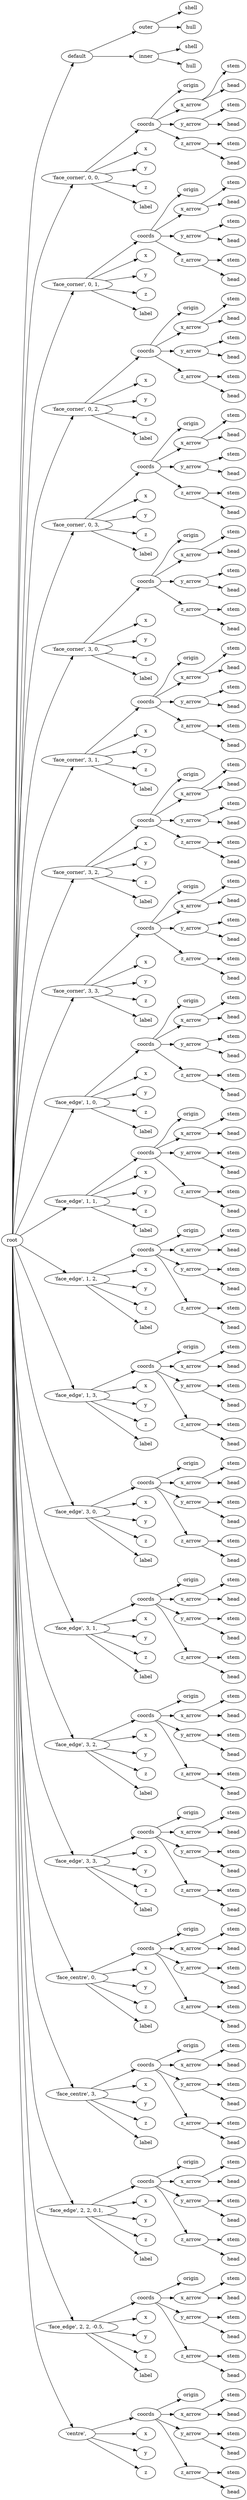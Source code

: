 digraph default {
	graph [rankdir=LR]
	root_349 [label=root href="javascript:s=&quot;\(\)\nNone&quot;; console.log(s); alert(s);"]
	default_350 [label=default href="javascript:s=&quot;\(&#x27;default&#x27;,\)\nBoxOpenShell&quot;; console.log(s); alert(s);" tooltip=BoxOpenShell]
	outer_351 [label=outer href="javascript:s=&quot;\(&#x27;default&#x27;,\ &#x27;outer&#x27;\)\nBoxSideBevels&quot;; console.log(s); alert(s);" tooltip=BoxSideBevels]
	shell_352 [label=shell href="javascript:s=&quot;\(&#x27;default&#x27;,\ &#x27;outer&#x27;,\ &#x27;shell&#x27;\)\nBox&quot;; console.log(s); alert(s);" tooltip=Box]
	hull_353 [label=hull href="javascript:s=&quot;\(&#x27;default&#x27;,\ &#x27;outer&#x27;,\ &#x27;hull&#x27;\)\nLinearExtrude&quot;; console.log(s); alert(s);" tooltip=LinearExtrude]
	inner_354 [label=inner href="javascript:s=&quot;\(&#x27;default&#x27;,\ &#x27;inner&#x27;\)\nBoxSideBevels&quot;; console.log(s); alert(s);" tooltip=BoxSideBevels]
	shell_355 [label=shell href="javascript:s=&quot;\(&#x27;default&#x27;,\ &#x27;inner&#x27;,\ &#x27;shell&#x27;\)\nBox&quot;; console.log(s); alert(s);" tooltip=Box]
	hull_356 [label=hull href="javascript:s=&quot;\(&#x27;default&#x27;,\ &#x27;inner&#x27;,\ &#x27;hull&#x27;\)\nLinearExtrude&quot;; console.log(s); alert(s);" tooltip=LinearExtrude]
	357 [label="'face_corner',\ 0,\ 0,\ " href="javascript:s=&quot;\(&quot;&#x27;face_corner&#x27;,\ 0,\ 0,\ &quot;,\)\nAnnotatedCoordinates&quot;; console.log(s); alert(s);" tooltip=AnnotatedCoordinates]
	coords_358 [label=coords href="javascript:s=&quot;\(&quot;&#x27;face_corner&#x27;,\ 0,\ 0,\ &quot;,\ &#x27;coords&#x27;\)\nCoordinates&quot;; console.log(s); alert(s);" tooltip=Coordinates]
	origin_359 [label=origin href="javascript:s=&quot;\(&quot;&#x27;face_corner&#x27;,\ 0,\ 0,\ &quot;,\ &#x27;coords&#x27;,\ &#x27;origin&#x27;\)\nCoordinatesCage&quot;; console.log(s); alert(s);" tooltip=CoordinatesCage]
	x_arrow_360 [label=x_arrow href="javascript:s=&quot;\(&quot;&#x27;face_corner&#x27;,\ 0,\ 0,\ &quot;,\ &#x27;coords&#x27;,\ &#x27;x_arrow&#x27;\)\nArrow&quot;; console.log(s); alert(s);" tooltip=Arrow]
	stem_361 [label=stem href="javascript:s=&quot;\(&quot;&#x27;face_corner&#x27;,\ 0,\ 0,\ &quot;,\ &#x27;coords&#x27;,\ &#x27;x_arrow&#x27;,\ &#x27;stem&#x27;\)\nCone&quot;; console.log(s); alert(s);" tooltip=Cone]
	head_362 [label=head href="javascript:s=&quot;\(&quot;&#x27;face_corner&#x27;,\ 0,\ 0,\ &quot;,\ &#x27;coords&#x27;,\ &#x27;x_arrow&#x27;,\ &#x27;head&#x27;\)\nCone&quot;; console.log(s); alert(s);" tooltip=Cone]
	y_arrow_363 [label=y_arrow href="javascript:s=&quot;\(&quot;&#x27;face_corner&#x27;,\ 0,\ 0,\ &quot;,\ &#x27;coords&#x27;,\ &#x27;y_arrow&#x27;\)\nArrow&quot;; console.log(s); alert(s);" tooltip=Arrow]
	stem_364 [label=stem href="javascript:s=&quot;\(&quot;&#x27;face_corner&#x27;,\ 0,\ 0,\ &quot;,\ &#x27;coords&#x27;,\ &#x27;y_arrow&#x27;,\ &#x27;stem&#x27;\)\nCone&quot;; console.log(s); alert(s);" tooltip=Cone]
	head_365 [label=head href="javascript:s=&quot;\(&quot;&#x27;face_corner&#x27;,\ 0,\ 0,\ &quot;,\ &#x27;coords&#x27;,\ &#x27;y_arrow&#x27;,\ &#x27;head&#x27;\)\nCone&quot;; console.log(s); alert(s);" tooltip=Cone]
	z_arrow_366 [label=z_arrow href="javascript:s=&quot;\(&quot;&#x27;face_corner&#x27;,\ 0,\ 0,\ &quot;,\ &#x27;coords&#x27;,\ &#x27;z_arrow&#x27;\)\nArrow&quot;; console.log(s); alert(s);" tooltip=Arrow]
	stem_367 [label=stem href="javascript:s=&quot;\(&quot;&#x27;face_corner&#x27;,\ 0,\ 0,\ &quot;,\ &#x27;coords&#x27;,\ &#x27;z_arrow&#x27;,\ &#x27;stem&#x27;\)\nCone&quot;; console.log(s); alert(s);" tooltip=Cone]
	head_368 [label=head href="javascript:s=&quot;\(&quot;&#x27;face_corner&#x27;,\ 0,\ 0,\ &quot;,\ &#x27;coords&#x27;,\ &#x27;z_arrow&#x27;,\ &#x27;head&#x27;\)\nCone&quot;; console.log(s); alert(s);" tooltip=Cone]
	x_369 [label=x href="javascript:s=&quot;\(&quot;&#x27;face_corner&#x27;,\ 0,\ 0,\ &quot;,\ &#x27;x&#x27;\)\nText&quot;; console.log(s); alert(s);" tooltip=Text]
	y_370 [label=y href="javascript:s=&quot;\(&quot;&#x27;face_corner&#x27;,\ 0,\ 0,\ &quot;,\ &#x27;y&#x27;\)\nText&quot;; console.log(s); alert(s);" tooltip=Text]
	z_371 [label=z href="javascript:s=&quot;\(&quot;&#x27;face_corner&#x27;,\ 0,\ 0,\ &quot;,\ &#x27;z&#x27;\)\nText&quot;; console.log(s); alert(s);" tooltip=Text]
	label_372 [label=label href="javascript:s=&quot;\(&quot;&#x27;face_corner&#x27;,\ 0,\ 0,\ &quot;,\ &#x27;label&#x27;\)\nText&quot;; console.log(s); alert(s);" tooltip=Text]
	373 [label="'face_corner',\ 0,\ 1,\ " href="javascript:s=&quot;\(&quot;&#x27;face_corner&#x27;,\ 0,\ 1,\ &quot;,\)\nAnnotatedCoordinates&quot;; console.log(s); alert(s);" tooltip=AnnotatedCoordinates]
	coords_374 [label=coords href="javascript:s=&quot;\(&quot;&#x27;face_corner&#x27;,\ 0,\ 1,\ &quot;,\ &#x27;coords&#x27;\)\nCoordinates&quot;; console.log(s); alert(s);" tooltip=Coordinates]
	origin_375 [label=origin href="javascript:s=&quot;\(&quot;&#x27;face_corner&#x27;,\ 0,\ 1,\ &quot;,\ &#x27;coords&#x27;,\ &#x27;origin&#x27;\)\nCoordinatesCage&quot;; console.log(s); alert(s);" tooltip=CoordinatesCage]
	x_arrow_376 [label=x_arrow href="javascript:s=&quot;\(&quot;&#x27;face_corner&#x27;,\ 0,\ 1,\ &quot;,\ &#x27;coords&#x27;,\ &#x27;x_arrow&#x27;\)\nArrow&quot;; console.log(s); alert(s);" tooltip=Arrow]
	stem_377 [label=stem href="javascript:s=&quot;\(&quot;&#x27;face_corner&#x27;,\ 0,\ 1,\ &quot;,\ &#x27;coords&#x27;,\ &#x27;x_arrow&#x27;,\ &#x27;stem&#x27;\)\nCone&quot;; console.log(s); alert(s);" tooltip=Cone]
	head_378 [label=head href="javascript:s=&quot;\(&quot;&#x27;face_corner&#x27;,\ 0,\ 1,\ &quot;,\ &#x27;coords&#x27;,\ &#x27;x_arrow&#x27;,\ &#x27;head&#x27;\)\nCone&quot;; console.log(s); alert(s);" tooltip=Cone]
	y_arrow_379 [label=y_arrow href="javascript:s=&quot;\(&quot;&#x27;face_corner&#x27;,\ 0,\ 1,\ &quot;,\ &#x27;coords&#x27;,\ &#x27;y_arrow&#x27;\)\nArrow&quot;; console.log(s); alert(s);" tooltip=Arrow]
	stem_380 [label=stem href="javascript:s=&quot;\(&quot;&#x27;face_corner&#x27;,\ 0,\ 1,\ &quot;,\ &#x27;coords&#x27;,\ &#x27;y_arrow&#x27;,\ &#x27;stem&#x27;\)\nCone&quot;; console.log(s); alert(s);" tooltip=Cone]
	head_381 [label=head href="javascript:s=&quot;\(&quot;&#x27;face_corner&#x27;,\ 0,\ 1,\ &quot;,\ &#x27;coords&#x27;,\ &#x27;y_arrow&#x27;,\ &#x27;head&#x27;\)\nCone&quot;; console.log(s); alert(s);" tooltip=Cone]
	z_arrow_382 [label=z_arrow href="javascript:s=&quot;\(&quot;&#x27;face_corner&#x27;,\ 0,\ 1,\ &quot;,\ &#x27;coords&#x27;,\ &#x27;z_arrow&#x27;\)\nArrow&quot;; console.log(s); alert(s);" tooltip=Arrow]
	stem_383 [label=stem href="javascript:s=&quot;\(&quot;&#x27;face_corner&#x27;,\ 0,\ 1,\ &quot;,\ &#x27;coords&#x27;,\ &#x27;z_arrow&#x27;,\ &#x27;stem&#x27;\)\nCone&quot;; console.log(s); alert(s);" tooltip=Cone]
	head_384 [label=head href="javascript:s=&quot;\(&quot;&#x27;face_corner&#x27;,\ 0,\ 1,\ &quot;,\ &#x27;coords&#x27;,\ &#x27;z_arrow&#x27;,\ &#x27;head&#x27;\)\nCone&quot;; console.log(s); alert(s);" tooltip=Cone]
	x_385 [label=x href="javascript:s=&quot;\(&quot;&#x27;face_corner&#x27;,\ 0,\ 1,\ &quot;,\ &#x27;x&#x27;\)\nText&quot;; console.log(s); alert(s);" tooltip=Text]
	y_386 [label=y href="javascript:s=&quot;\(&quot;&#x27;face_corner&#x27;,\ 0,\ 1,\ &quot;,\ &#x27;y&#x27;\)\nText&quot;; console.log(s); alert(s);" tooltip=Text]
	z_387 [label=z href="javascript:s=&quot;\(&quot;&#x27;face_corner&#x27;,\ 0,\ 1,\ &quot;,\ &#x27;z&#x27;\)\nText&quot;; console.log(s); alert(s);" tooltip=Text]
	label_388 [label=label href="javascript:s=&quot;\(&quot;&#x27;face_corner&#x27;,\ 0,\ 1,\ &quot;,\ &#x27;label&#x27;\)\nText&quot;; console.log(s); alert(s);" tooltip=Text]
	389 [label="'face_corner',\ 0,\ 2,\ " href="javascript:s=&quot;\(&quot;&#x27;face_corner&#x27;,\ 0,\ 2,\ &quot;,\)\nAnnotatedCoordinates&quot;; console.log(s); alert(s);" tooltip=AnnotatedCoordinates]
	coords_390 [label=coords href="javascript:s=&quot;\(&quot;&#x27;face_corner&#x27;,\ 0,\ 2,\ &quot;,\ &#x27;coords&#x27;\)\nCoordinates&quot;; console.log(s); alert(s);" tooltip=Coordinates]
	origin_391 [label=origin href="javascript:s=&quot;\(&quot;&#x27;face_corner&#x27;,\ 0,\ 2,\ &quot;,\ &#x27;coords&#x27;,\ &#x27;origin&#x27;\)\nCoordinatesCage&quot;; console.log(s); alert(s);" tooltip=CoordinatesCage]
	x_arrow_392 [label=x_arrow href="javascript:s=&quot;\(&quot;&#x27;face_corner&#x27;,\ 0,\ 2,\ &quot;,\ &#x27;coords&#x27;,\ &#x27;x_arrow&#x27;\)\nArrow&quot;; console.log(s); alert(s);" tooltip=Arrow]
	stem_393 [label=stem href="javascript:s=&quot;\(&quot;&#x27;face_corner&#x27;,\ 0,\ 2,\ &quot;,\ &#x27;coords&#x27;,\ &#x27;x_arrow&#x27;,\ &#x27;stem&#x27;\)\nCone&quot;; console.log(s); alert(s);" tooltip=Cone]
	head_394 [label=head href="javascript:s=&quot;\(&quot;&#x27;face_corner&#x27;,\ 0,\ 2,\ &quot;,\ &#x27;coords&#x27;,\ &#x27;x_arrow&#x27;,\ &#x27;head&#x27;\)\nCone&quot;; console.log(s); alert(s);" tooltip=Cone]
	y_arrow_395 [label=y_arrow href="javascript:s=&quot;\(&quot;&#x27;face_corner&#x27;,\ 0,\ 2,\ &quot;,\ &#x27;coords&#x27;,\ &#x27;y_arrow&#x27;\)\nArrow&quot;; console.log(s); alert(s);" tooltip=Arrow]
	stem_396 [label=stem href="javascript:s=&quot;\(&quot;&#x27;face_corner&#x27;,\ 0,\ 2,\ &quot;,\ &#x27;coords&#x27;,\ &#x27;y_arrow&#x27;,\ &#x27;stem&#x27;\)\nCone&quot;; console.log(s); alert(s);" tooltip=Cone]
	head_397 [label=head href="javascript:s=&quot;\(&quot;&#x27;face_corner&#x27;,\ 0,\ 2,\ &quot;,\ &#x27;coords&#x27;,\ &#x27;y_arrow&#x27;,\ &#x27;head&#x27;\)\nCone&quot;; console.log(s); alert(s);" tooltip=Cone]
	z_arrow_398 [label=z_arrow href="javascript:s=&quot;\(&quot;&#x27;face_corner&#x27;,\ 0,\ 2,\ &quot;,\ &#x27;coords&#x27;,\ &#x27;z_arrow&#x27;\)\nArrow&quot;; console.log(s); alert(s);" tooltip=Arrow]
	stem_399 [label=stem href="javascript:s=&quot;\(&quot;&#x27;face_corner&#x27;,\ 0,\ 2,\ &quot;,\ &#x27;coords&#x27;,\ &#x27;z_arrow&#x27;,\ &#x27;stem&#x27;\)\nCone&quot;; console.log(s); alert(s);" tooltip=Cone]
	head_400 [label=head href="javascript:s=&quot;\(&quot;&#x27;face_corner&#x27;,\ 0,\ 2,\ &quot;,\ &#x27;coords&#x27;,\ &#x27;z_arrow&#x27;,\ &#x27;head&#x27;\)\nCone&quot;; console.log(s); alert(s);" tooltip=Cone]
	x_401 [label=x href="javascript:s=&quot;\(&quot;&#x27;face_corner&#x27;,\ 0,\ 2,\ &quot;,\ &#x27;x&#x27;\)\nText&quot;; console.log(s); alert(s);" tooltip=Text]
	y_402 [label=y href="javascript:s=&quot;\(&quot;&#x27;face_corner&#x27;,\ 0,\ 2,\ &quot;,\ &#x27;y&#x27;\)\nText&quot;; console.log(s); alert(s);" tooltip=Text]
	z_403 [label=z href="javascript:s=&quot;\(&quot;&#x27;face_corner&#x27;,\ 0,\ 2,\ &quot;,\ &#x27;z&#x27;\)\nText&quot;; console.log(s); alert(s);" tooltip=Text]
	label_404 [label=label href="javascript:s=&quot;\(&quot;&#x27;face_corner&#x27;,\ 0,\ 2,\ &quot;,\ &#x27;label&#x27;\)\nText&quot;; console.log(s); alert(s);" tooltip=Text]
	405 [label="'face_corner',\ 0,\ 3,\ " href="javascript:s=&quot;\(&quot;&#x27;face_corner&#x27;,\ 0,\ 3,\ &quot;,\)\nAnnotatedCoordinates&quot;; console.log(s); alert(s);" tooltip=AnnotatedCoordinates]
	coords_406 [label=coords href="javascript:s=&quot;\(&quot;&#x27;face_corner&#x27;,\ 0,\ 3,\ &quot;,\ &#x27;coords&#x27;\)\nCoordinates&quot;; console.log(s); alert(s);" tooltip=Coordinates]
	origin_407 [label=origin href="javascript:s=&quot;\(&quot;&#x27;face_corner&#x27;,\ 0,\ 3,\ &quot;,\ &#x27;coords&#x27;,\ &#x27;origin&#x27;\)\nCoordinatesCage&quot;; console.log(s); alert(s);" tooltip=CoordinatesCage]
	x_arrow_408 [label=x_arrow href="javascript:s=&quot;\(&quot;&#x27;face_corner&#x27;,\ 0,\ 3,\ &quot;,\ &#x27;coords&#x27;,\ &#x27;x_arrow&#x27;\)\nArrow&quot;; console.log(s); alert(s);" tooltip=Arrow]
	stem_409 [label=stem href="javascript:s=&quot;\(&quot;&#x27;face_corner&#x27;,\ 0,\ 3,\ &quot;,\ &#x27;coords&#x27;,\ &#x27;x_arrow&#x27;,\ &#x27;stem&#x27;\)\nCone&quot;; console.log(s); alert(s);" tooltip=Cone]
	head_410 [label=head href="javascript:s=&quot;\(&quot;&#x27;face_corner&#x27;,\ 0,\ 3,\ &quot;,\ &#x27;coords&#x27;,\ &#x27;x_arrow&#x27;,\ &#x27;head&#x27;\)\nCone&quot;; console.log(s); alert(s);" tooltip=Cone]
	y_arrow_411 [label=y_arrow href="javascript:s=&quot;\(&quot;&#x27;face_corner&#x27;,\ 0,\ 3,\ &quot;,\ &#x27;coords&#x27;,\ &#x27;y_arrow&#x27;\)\nArrow&quot;; console.log(s); alert(s);" tooltip=Arrow]
	stem_412 [label=stem href="javascript:s=&quot;\(&quot;&#x27;face_corner&#x27;,\ 0,\ 3,\ &quot;,\ &#x27;coords&#x27;,\ &#x27;y_arrow&#x27;,\ &#x27;stem&#x27;\)\nCone&quot;; console.log(s); alert(s);" tooltip=Cone]
	head_413 [label=head href="javascript:s=&quot;\(&quot;&#x27;face_corner&#x27;,\ 0,\ 3,\ &quot;,\ &#x27;coords&#x27;,\ &#x27;y_arrow&#x27;,\ &#x27;head&#x27;\)\nCone&quot;; console.log(s); alert(s);" tooltip=Cone]
	z_arrow_414 [label=z_arrow href="javascript:s=&quot;\(&quot;&#x27;face_corner&#x27;,\ 0,\ 3,\ &quot;,\ &#x27;coords&#x27;,\ &#x27;z_arrow&#x27;\)\nArrow&quot;; console.log(s); alert(s);" tooltip=Arrow]
	stem_415 [label=stem href="javascript:s=&quot;\(&quot;&#x27;face_corner&#x27;,\ 0,\ 3,\ &quot;,\ &#x27;coords&#x27;,\ &#x27;z_arrow&#x27;,\ &#x27;stem&#x27;\)\nCone&quot;; console.log(s); alert(s);" tooltip=Cone]
	head_416 [label=head href="javascript:s=&quot;\(&quot;&#x27;face_corner&#x27;,\ 0,\ 3,\ &quot;,\ &#x27;coords&#x27;,\ &#x27;z_arrow&#x27;,\ &#x27;head&#x27;\)\nCone&quot;; console.log(s); alert(s);" tooltip=Cone]
	x_417 [label=x href="javascript:s=&quot;\(&quot;&#x27;face_corner&#x27;,\ 0,\ 3,\ &quot;,\ &#x27;x&#x27;\)\nText&quot;; console.log(s); alert(s);" tooltip=Text]
	y_418 [label=y href="javascript:s=&quot;\(&quot;&#x27;face_corner&#x27;,\ 0,\ 3,\ &quot;,\ &#x27;y&#x27;\)\nText&quot;; console.log(s); alert(s);" tooltip=Text]
	z_419 [label=z href="javascript:s=&quot;\(&quot;&#x27;face_corner&#x27;,\ 0,\ 3,\ &quot;,\ &#x27;z&#x27;\)\nText&quot;; console.log(s); alert(s);" tooltip=Text]
	label_420 [label=label href="javascript:s=&quot;\(&quot;&#x27;face_corner&#x27;,\ 0,\ 3,\ &quot;,\ &#x27;label&#x27;\)\nText&quot;; console.log(s); alert(s);" tooltip=Text]
	421 [label="'face_corner',\ 3,\ 0,\ " href="javascript:s=&quot;\(&quot;&#x27;face_corner&#x27;,\ 3,\ 0,\ &quot;,\)\nAnnotatedCoordinates&quot;; console.log(s); alert(s);" tooltip=AnnotatedCoordinates]
	coords_422 [label=coords href="javascript:s=&quot;\(&quot;&#x27;face_corner&#x27;,\ 3,\ 0,\ &quot;,\ &#x27;coords&#x27;\)\nCoordinates&quot;; console.log(s); alert(s);" tooltip=Coordinates]
	origin_423 [label=origin href="javascript:s=&quot;\(&quot;&#x27;face_corner&#x27;,\ 3,\ 0,\ &quot;,\ &#x27;coords&#x27;,\ &#x27;origin&#x27;\)\nCoordinatesCage&quot;; console.log(s); alert(s);" tooltip=CoordinatesCage]
	x_arrow_424 [label=x_arrow href="javascript:s=&quot;\(&quot;&#x27;face_corner&#x27;,\ 3,\ 0,\ &quot;,\ &#x27;coords&#x27;,\ &#x27;x_arrow&#x27;\)\nArrow&quot;; console.log(s); alert(s);" tooltip=Arrow]
	stem_425 [label=stem href="javascript:s=&quot;\(&quot;&#x27;face_corner&#x27;,\ 3,\ 0,\ &quot;,\ &#x27;coords&#x27;,\ &#x27;x_arrow&#x27;,\ &#x27;stem&#x27;\)\nCone&quot;; console.log(s); alert(s);" tooltip=Cone]
	head_426 [label=head href="javascript:s=&quot;\(&quot;&#x27;face_corner&#x27;,\ 3,\ 0,\ &quot;,\ &#x27;coords&#x27;,\ &#x27;x_arrow&#x27;,\ &#x27;head&#x27;\)\nCone&quot;; console.log(s); alert(s);" tooltip=Cone]
	y_arrow_427 [label=y_arrow href="javascript:s=&quot;\(&quot;&#x27;face_corner&#x27;,\ 3,\ 0,\ &quot;,\ &#x27;coords&#x27;,\ &#x27;y_arrow&#x27;\)\nArrow&quot;; console.log(s); alert(s);" tooltip=Arrow]
	stem_428 [label=stem href="javascript:s=&quot;\(&quot;&#x27;face_corner&#x27;,\ 3,\ 0,\ &quot;,\ &#x27;coords&#x27;,\ &#x27;y_arrow&#x27;,\ &#x27;stem&#x27;\)\nCone&quot;; console.log(s); alert(s);" tooltip=Cone]
	head_429 [label=head href="javascript:s=&quot;\(&quot;&#x27;face_corner&#x27;,\ 3,\ 0,\ &quot;,\ &#x27;coords&#x27;,\ &#x27;y_arrow&#x27;,\ &#x27;head&#x27;\)\nCone&quot;; console.log(s); alert(s);" tooltip=Cone]
	z_arrow_430 [label=z_arrow href="javascript:s=&quot;\(&quot;&#x27;face_corner&#x27;,\ 3,\ 0,\ &quot;,\ &#x27;coords&#x27;,\ &#x27;z_arrow&#x27;\)\nArrow&quot;; console.log(s); alert(s);" tooltip=Arrow]
	stem_431 [label=stem href="javascript:s=&quot;\(&quot;&#x27;face_corner&#x27;,\ 3,\ 0,\ &quot;,\ &#x27;coords&#x27;,\ &#x27;z_arrow&#x27;,\ &#x27;stem&#x27;\)\nCone&quot;; console.log(s); alert(s);" tooltip=Cone]
	head_432 [label=head href="javascript:s=&quot;\(&quot;&#x27;face_corner&#x27;,\ 3,\ 0,\ &quot;,\ &#x27;coords&#x27;,\ &#x27;z_arrow&#x27;,\ &#x27;head&#x27;\)\nCone&quot;; console.log(s); alert(s);" tooltip=Cone]
	x_433 [label=x href="javascript:s=&quot;\(&quot;&#x27;face_corner&#x27;,\ 3,\ 0,\ &quot;,\ &#x27;x&#x27;\)\nText&quot;; console.log(s); alert(s);" tooltip=Text]
	y_434 [label=y href="javascript:s=&quot;\(&quot;&#x27;face_corner&#x27;,\ 3,\ 0,\ &quot;,\ &#x27;y&#x27;\)\nText&quot;; console.log(s); alert(s);" tooltip=Text]
	z_435 [label=z href="javascript:s=&quot;\(&quot;&#x27;face_corner&#x27;,\ 3,\ 0,\ &quot;,\ &#x27;z&#x27;\)\nText&quot;; console.log(s); alert(s);" tooltip=Text]
	label_436 [label=label href="javascript:s=&quot;\(&quot;&#x27;face_corner&#x27;,\ 3,\ 0,\ &quot;,\ &#x27;label&#x27;\)\nText&quot;; console.log(s); alert(s);" tooltip=Text]
	437 [label="'face_corner',\ 3,\ 1,\ " href="javascript:s=&quot;\(&quot;&#x27;face_corner&#x27;,\ 3,\ 1,\ &quot;,\)\nAnnotatedCoordinates&quot;; console.log(s); alert(s);" tooltip=AnnotatedCoordinates]
	coords_438 [label=coords href="javascript:s=&quot;\(&quot;&#x27;face_corner&#x27;,\ 3,\ 1,\ &quot;,\ &#x27;coords&#x27;\)\nCoordinates&quot;; console.log(s); alert(s);" tooltip=Coordinates]
	origin_439 [label=origin href="javascript:s=&quot;\(&quot;&#x27;face_corner&#x27;,\ 3,\ 1,\ &quot;,\ &#x27;coords&#x27;,\ &#x27;origin&#x27;\)\nCoordinatesCage&quot;; console.log(s); alert(s);" tooltip=CoordinatesCage]
	x_arrow_440 [label=x_arrow href="javascript:s=&quot;\(&quot;&#x27;face_corner&#x27;,\ 3,\ 1,\ &quot;,\ &#x27;coords&#x27;,\ &#x27;x_arrow&#x27;\)\nArrow&quot;; console.log(s); alert(s);" tooltip=Arrow]
	stem_441 [label=stem href="javascript:s=&quot;\(&quot;&#x27;face_corner&#x27;,\ 3,\ 1,\ &quot;,\ &#x27;coords&#x27;,\ &#x27;x_arrow&#x27;,\ &#x27;stem&#x27;\)\nCone&quot;; console.log(s); alert(s);" tooltip=Cone]
	head_442 [label=head href="javascript:s=&quot;\(&quot;&#x27;face_corner&#x27;,\ 3,\ 1,\ &quot;,\ &#x27;coords&#x27;,\ &#x27;x_arrow&#x27;,\ &#x27;head&#x27;\)\nCone&quot;; console.log(s); alert(s);" tooltip=Cone]
	y_arrow_443 [label=y_arrow href="javascript:s=&quot;\(&quot;&#x27;face_corner&#x27;,\ 3,\ 1,\ &quot;,\ &#x27;coords&#x27;,\ &#x27;y_arrow&#x27;\)\nArrow&quot;; console.log(s); alert(s);" tooltip=Arrow]
	stem_444 [label=stem href="javascript:s=&quot;\(&quot;&#x27;face_corner&#x27;,\ 3,\ 1,\ &quot;,\ &#x27;coords&#x27;,\ &#x27;y_arrow&#x27;,\ &#x27;stem&#x27;\)\nCone&quot;; console.log(s); alert(s);" tooltip=Cone]
	head_445 [label=head href="javascript:s=&quot;\(&quot;&#x27;face_corner&#x27;,\ 3,\ 1,\ &quot;,\ &#x27;coords&#x27;,\ &#x27;y_arrow&#x27;,\ &#x27;head&#x27;\)\nCone&quot;; console.log(s); alert(s);" tooltip=Cone]
	z_arrow_446 [label=z_arrow href="javascript:s=&quot;\(&quot;&#x27;face_corner&#x27;,\ 3,\ 1,\ &quot;,\ &#x27;coords&#x27;,\ &#x27;z_arrow&#x27;\)\nArrow&quot;; console.log(s); alert(s);" tooltip=Arrow]
	stem_447 [label=stem href="javascript:s=&quot;\(&quot;&#x27;face_corner&#x27;,\ 3,\ 1,\ &quot;,\ &#x27;coords&#x27;,\ &#x27;z_arrow&#x27;,\ &#x27;stem&#x27;\)\nCone&quot;; console.log(s); alert(s);" tooltip=Cone]
	head_448 [label=head href="javascript:s=&quot;\(&quot;&#x27;face_corner&#x27;,\ 3,\ 1,\ &quot;,\ &#x27;coords&#x27;,\ &#x27;z_arrow&#x27;,\ &#x27;head&#x27;\)\nCone&quot;; console.log(s); alert(s);" tooltip=Cone]
	x_449 [label=x href="javascript:s=&quot;\(&quot;&#x27;face_corner&#x27;,\ 3,\ 1,\ &quot;,\ &#x27;x&#x27;\)\nText&quot;; console.log(s); alert(s);" tooltip=Text]
	y_450 [label=y href="javascript:s=&quot;\(&quot;&#x27;face_corner&#x27;,\ 3,\ 1,\ &quot;,\ &#x27;y&#x27;\)\nText&quot;; console.log(s); alert(s);" tooltip=Text]
	z_451 [label=z href="javascript:s=&quot;\(&quot;&#x27;face_corner&#x27;,\ 3,\ 1,\ &quot;,\ &#x27;z&#x27;\)\nText&quot;; console.log(s); alert(s);" tooltip=Text]
	label_452 [label=label href="javascript:s=&quot;\(&quot;&#x27;face_corner&#x27;,\ 3,\ 1,\ &quot;,\ &#x27;label&#x27;\)\nText&quot;; console.log(s); alert(s);" tooltip=Text]
	453 [label="'face_corner',\ 3,\ 2,\ " href="javascript:s=&quot;\(&quot;&#x27;face_corner&#x27;,\ 3,\ 2,\ &quot;,\)\nAnnotatedCoordinates&quot;; console.log(s); alert(s);" tooltip=AnnotatedCoordinates]
	coords_454 [label=coords href="javascript:s=&quot;\(&quot;&#x27;face_corner&#x27;,\ 3,\ 2,\ &quot;,\ &#x27;coords&#x27;\)\nCoordinates&quot;; console.log(s); alert(s);" tooltip=Coordinates]
	origin_455 [label=origin href="javascript:s=&quot;\(&quot;&#x27;face_corner&#x27;,\ 3,\ 2,\ &quot;,\ &#x27;coords&#x27;,\ &#x27;origin&#x27;\)\nCoordinatesCage&quot;; console.log(s); alert(s);" tooltip=CoordinatesCage]
	x_arrow_456 [label=x_arrow href="javascript:s=&quot;\(&quot;&#x27;face_corner&#x27;,\ 3,\ 2,\ &quot;,\ &#x27;coords&#x27;,\ &#x27;x_arrow&#x27;\)\nArrow&quot;; console.log(s); alert(s);" tooltip=Arrow]
	stem_457 [label=stem href="javascript:s=&quot;\(&quot;&#x27;face_corner&#x27;,\ 3,\ 2,\ &quot;,\ &#x27;coords&#x27;,\ &#x27;x_arrow&#x27;,\ &#x27;stem&#x27;\)\nCone&quot;; console.log(s); alert(s);" tooltip=Cone]
	head_458 [label=head href="javascript:s=&quot;\(&quot;&#x27;face_corner&#x27;,\ 3,\ 2,\ &quot;,\ &#x27;coords&#x27;,\ &#x27;x_arrow&#x27;,\ &#x27;head&#x27;\)\nCone&quot;; console.log(s); alert(s);" tooltip=Cone]
	y_arrow_459 [label=y_arrow href="javascript:s=&quot;\(&quot;&#x27;face_corner&#x27;,\ 3,\ 2,\ &quot;,\ &#x27;coords&#x27;,\ &#x27;y_arrow&#x27;\)\nArrow&quot;; console.log(s); alert(s);" tooltip=Arrow]
	stem_460 [label=stem href="javascript:s=&quot;\(&quot;&#x27;face_corner&#x27;,\ 3,\ 2,\ &quot;,\ &#x27;coords&#x27;,\ &#x27;y_arrow&#x27;,\ &#x27;stem&#x27;\)\nCone&quot;; console.log(s); alert(s);" tooltip=Cone]
	head_461 [label=head href="javascript:s=&quot;\(&quot;&#x27;face_corner&#x27;,\ 3,\ 2,\ &quot;,\ &#x27;coords&#x27;,\ &#x27;y_arrow&#x27;,\ &#x27;head&#x27;\)\nCone&quot;; console.log(s); alert(s);" tooltip=Cone]
	z_arrow_462 [label=z_arrow href="javascript:s=&quot;\(&quot;&#x27;face_corner&#x27;,\ 3,\ 2,\ &quot;,\ &#x27;coords&#x27;,\ &#x27;z_arrow&#x27;\)\nArrow&quot;; console.log(s); alert(s);" tooltip=Arrow]
	stem_463 [label=stem href="javascript:s=&quot;\(&quot;&#x27;face_corner&#x27;,\ 3,\ 2,\ &quot;,\ &#x27;coords&#x27;,\ &#x27;z_arrow&#x27;,\ &#x27;stem&#x27;\)\nCone&quot;; console.log(s); alert(s);" tooltip=Cone]
	head_464 [label=head href="javascript:s=&quot;\(&quot;&#x27;face_corner&#x27;,\ 3,\ 2,\ &quot;,\ &#x27;coords&#x27;,\ &#x27;z_arrow&#x27;,\ &#x27;head&#x27;\)\nCone&quot;; console.log(s); alert(s);" tooltip=Cone]
	x_465 [label=x href="javascript:s=&quot;\(&quot;&#x27;face_corner&#x27;,\ 3,\ 2,\ &quot;,\ &#x27;x&#x27;\)\nText&quot;; console.log(s); alert(s);" tooltip=Text]
	y_466 [label=y href="javascript:s=&quot;\(&quot;&#x27;face_corner&#x27;,\ 3,\ 2,\ &quot;,\ &#x27;y&#x27;\)\nText&quot;; console.log(s); alert(s);" tooltip=Text]
	z_467 [label=z href="javascript:s=&quot;\(&quot;&#x27;face_corner&#x27;,\ 3,\ 2,\ &quot;,\ &#x27;z&#x27;\)\nText&quot;; console.log(s); alert(s);" tooltip=Text]
	label_468 [label=label href="javascript:s=&quot;\(&quot;&#x27;face_corner&#x27;,\ 3,\ 2,\ &quot;,\ &#x27;label&#x27;\)\nText&quot;; console.log(s); alert(s);" tooltip=Text]
	469 [label="'face_corner',\ 3,\ 3,\ " href="javascript:s=&quot;\(&quot;&#x27;face_corner&#x27;,\ 3,\ 3,\ &quot;,\)\nAnnotatedCoordinates&quot;; console.log(s); alert(s);" tooltip=AnnotatedCoordinates]
	coords_470 [label=coords href="javascript:s=&quot;\(&quot;&#x27;face_corner&#x27;,\ 3,\ 3,\ &quot;,\ &#x27;coords&#x27;\)\nCoordinates&quot;; console.log(s); alert(s);" tooltip=Coordinates]
	origin_471 [label=origin href="javascript:s=&quot;\(&quot;&#x27;face_corner&#x27;,\ 3,\ 3,\ &quot;,\ &#x27;coords&#x27;,\ &#x27;origin&#x27;\)\nCoordinatesCage&quot;; console.log(s); alert(s);" tooltip=CoordinatesCage]
	x_arrow_472 [label=x_arrow href="javascript:s=&quot;\(&quot;&#x27;face_corner&#x27;,\ 3,\ 3,\ &quot;,\ &#x27;coords&#x27;,\ &#x27;x_arrow&#x27;\)\nArrow&quot;; console.log(s); alert(s);" tooltip=Arrow]
	stem_473 [label=stem href="javascript:s=&quot;\(&quot;&#x27;face_corner&#x27;,\ 3,\ 3,\ &quot;,\ &#x27;coords&#x27;,\ &#x27;x_arrow&#x27;,\ &#x27;stem&#x27;\)\nCone&quot;; console.log(s); alert(s);" tooltip=Cone]
	head_474 [label=head href="javascript:s=&quot;\(&quot;&#x27;face_corner&#x27;,\ 3,\ 3,\ &quot;,\ &#x27;coords&#x27;,\ &#x27;x_arrow&#x27;,\ &#x27;head&#x27;\)\nCone&quot;; console.log(s); alert(s);" tooltip=Cone]
	y_arrow_475 [label=y_arrow href="javascript:s=&quot;\(&quot;&#x27;face_corner&#x27;,\ 3,\ 3,\ &quot;,\ &#x27;coords&#x27;,\ &#x27;y_arrow&#x27;\)\nArrow&quot;; console.log(s); alert(s);" tooltip=Arrow]
	stem_476 [label=stem href="javascript:s=&quot;\(&quot;&#x27;face_corner&#x27;,\ 3,\ 3,\ &quot;,\ &#x27;coords&#x27;,\ &#x27;y_arrow&#x27;,\ &#x27;stem&#x27;\)\nCone&quot;; console.log(s); alert(s);" tooltip=Cone]
	head_477 [label=head href="javascript:s=&quot;\(&quot;&#x27;face_corner&#x27;,\ 3,\ 3,\ &quot;,\ &#x27;coords&#x27;,\ &#x27;y_arrow&#x27;,\ &#x27;head&#x27;\)\nCone&quot;; console.log(s); alert(s);" tooltip=Cone]
	z_arrow_478 [label=z_arrow href="javascript:s=&quot;\(&quot;&#x27;face_corner&#x27;,\ 3,\ 3,\ &quot;,\ &#x27;coords&#x27;,\ &#x27;z_arrow&#x27;\)\nArrow&quot;; console.log(s); alert(s);" tooltip=Arrow]
	stem_479 [label=stem href="javascript:s=&quot;\(&quot;&#x27;face_corner&#x27;,\ 3,\ 3,\ &quot;,\ &#x27;coords&#x27;,\ &#x27;z_arrow&#x27;,\ &#x27;stem&#x27;\)\nCone&quot;; console.log(s); alert(s);" tooltip=Cone]
	head_480 [label=head href="javascript:s=&quot;\(&quot;&#x27;face_corner&#x27;,\ 3,\ 3,\ &quot;,\ &#x27;coords&#x27;,\ &#x27;z_arrow&#x27;,\ &#x27;head&#x27;\)\nCone&quot;; console.log(s); alert(s);" tooltip=Cone]
	x_481 [label=x href="javascript:s=&quot;\(&quot;&#x27;face_corner&#x27;,\ 3,\ 3,\ &quot;,\ &#x27;x&#x27;\)\nText&quot;; console.log(s); alert(s);" tooltip=Text]
	y_482 [label=y href="javascript:s=&quot;\(&quot;&#x27;face_corner&#x27;,\ 3,\ 3,\ &quot;,\ &#x27;y&#x27;\)\nText&quot;; console.log(s); alert(s);" tooltip=Text]
	z_483 [label=z href="javascript:s=&quot;\(&quot;&#x27;face_corner&#x27;,\ 3,\ 3,\ &quot;,\ &#x27;z&#x27;\)\nText&quot;; console.log(s); alert(s);" tooltip=Text]
	label_484 [label=label href="javascript:s=&quot;\(&quot;&#x27;face_corner&#x27;,\ 3,\ 3,\ &quot;,\ &#x27;label&#x27;\)\nText&quot;; console.log(s); alert(s);" tooltip=Text]
	485 [label="'face_edge',\ 1,\ 0,\ " href="javascript:s=&quot;\(&quot;&#x27;face_edge&#x27;,\ 1,\ 0,\ &quot;,\)\nAnnotatedCoordinates&quot;; console.log(s); alert(s);" tooltip=AnnotatedCoordinates]
	coords_486 [label=coords href="javascript:s=&quot;\(&quot;&#x27;face_edge&#x27;,\ 1,\ 0,\ &quot;,\ &#x27;coords&#x27;\)\nCoordinates&quot;; console.log(s); alert(s);" tooltip=Coordinates]
	origin_487 [label=origin href="javascript:s=&quot;\(&quot;&#x27;face_edge&#x27;,\ 1,\ 0,\ &quot;,\ &#x27;coords&#x27;,\ &#x27;origin&#x27;\)\nCoordinatesCage&quot;; console.log(s); alert(s);" tooltip=CoordinatesCage]
	x_arrow_488 [label=x_arrow href="javascript:s=&quot;\(&quot;&#x27;face_edge&#x27;,\ 1,\ 0,\ &quot;,\ &#x27;coords&#x27;,\ &#x27;x_arrow&#x27;\)\nArrow&quot;; console.log(s); alert(s);" tooltip=Arrow]
	stem_489 [label=stem href="javascript:s=&quot;\(&quot;&#x27;face_edge&#x27;,\ 1,\ 0,\ &quot;,\ &#x27;coords&#x27;,\ &#x27;x_arrow&#x27;,\ &#x27;stem&#x27;\)\nCone&quot;; console.log(s); alert(s);" tooltip=Cone]
	head_490 [label=head href="javascript:s=&quot;\(&quot;&#x27;face_edge&#x27;,\ 1,\ 0,\ &quot;,\ &#x27;coords&#x27;,\ &#x27;x_arrow&#x27;,\ &#x27;head&#x27;\)\nCone&quot;; console.log(s); alert(s);" tooltip=Cone]
	y_arrow_491 [label=y_arrow href="javascript:s=&quot;\(&quot;&#x27;face_edge&#x27;,\ 1,\ 0,\ &quot;,\ &#x27;coords&#x27;,\ &#x27;y_arrow&#x27;\)\nArrow&quot;; console.log(s); alert(s);" tooltip=Arrow]
	stem_492 [label=stem href="javascript:s=&quot;\(&quot;&#x27;face_edge&#x27;,\ 1,\ 0,\ &quot;,\ &#x27;coords&#x27;,\ &#x27;y_arrow&#x27;,\ &#x27;stem&#x27;\)\nCone&quot;; console.log(s); alert(s);" tooltip=Cone]
	head_493 [label=head href="javascript:s=&quot;\(&quot;&#x27;face_edge&#x27;,\ 1,\ 0,\ &quot;,\ &#x27;coords&#x27;,\ &#x27;y_arrow&#x27;,\ &#x27;head&#x27;\)\nCone&quot;; console.log(s); alert(s);" tooltip=Cone]
	z_arrow_494 [label=z_arrow href="javascript:s=&quot;\(&quot;&#x27;face_edge&#x27;,\ 1,\ 0,\ &quot;,\ &#x27;coords&#x27;,\ &#x27;z_arrow&#x27;\)\nArrow&quot;; console.log(s); alert(s);" tooltip=Arrow]
	stem_495 [label=stem href="javascript:s=&quot;\(&quot;&#x27;face_edge&#x27;,\ 1,\ 0,\ &quot;,\ &#x27;coords&#x27;,\ &#x27;z_arrow&#x27;,\ &#x27;stem&#x27;\)\nCone&quot;; console.log(s); alert(s);" tooltip=Cone]
	head_496 [label=head href="javascript:s=&quot;\(&quot;&#x27;face_edge&#x27;,\ 1,\ 0,\ &quot;,\ &#x27;coords&#x27;,\ &#x27;z_arrow&#x27;,\ &#x27;head&#x27;\)\nCone&quot;; console.log(s); alert(s);" tooltip=Cone]
	x_497 [label=x href="javascript:s=&quot;\(&quot;&#x27;face_edge&#x27;,\ 1,\ 0,\ &quot;,\ &#x27;x&#x27;\)\nText&quot;; console.log(s); alert(s);" tooltip=Text]
	y_498 [label=y href="javascript:s=&quot;\(&quot;&#x27;face_edge&#x27;,\ 1,\ 0,\ &quot;,\ &#x27;y&#x27;\)\nText&quot;; console.log(s); alert(s);" tooltip=Text]
	z_499 [label=z href="javascript:s=&quot;\(&quot;&#x27;face_edge&#x27;,\ 1,\ 0,\ &quot;,\ &#x27;z&#x27;\)\nText&quot;; console.log(s); alert(s);" tooltip=Text]
	label_500 [label=label href="javascript:s=&quot;\(&quot;&#x27;face_edge&#x27;,\ 1,\ 0,\ &quot;,\ &#x27;label&#x27;\)\nText&quot;; console.log(s); alert(s);" tooltip=Text]
	501 [label="'face_edge',\ 1,\ 1,\ " href="javascript:s=&quot;\(&quot;&#x27;face_edge&#x27;,\ 1,\ 1,\ &quot;,\)\nAnnotatedCoordinates&quot;; console.log(s); alert(s);" tooltip=AnnotatedCoordinates]
	coords_502 [label=coords href="javascript:s=&quot;\(&quot;&#x27;face_edge&#x27;,\ 1,\ 1,\ &quot;,\ &#x27;coords&#x27;\)\nCoordinates&quot;; console.log(s); alert(s);" tooltip=Coordinates]
	origin_503 [label=origin href="javascript:s=&quot;\(&quot;&#x27;face_edge&#x27;,\ 1,\ 1,\ &quot;,\ &#x27;coords&#x27;,\ &#x27;origin&#x27;\)\nCoordinatesCage&quot;; console.log(s); alert(s);" tooltip=CoordinatesCage]
	x_arrow_504 [label=x_arrow href="javascript:s=&quot;\(&quot;&#x27;face_edge&#x27;,\ 1,\ 1,\ &quot;,\ &#x27;coords&#x27;,\ &#x27;x_arrow&#x27;\)\nArrow&quot;; console.log(s); alert(s);" tooltip=Arrow]
	stem_505 [label=stem href="javascript:s=&quot;\(&quot;&#x27;face_edge&#x27;,\ 1,\ 1,\ &quot;,\ &#x27;coords&#x27;,\ &#x27;x_arrow&#x27;,\ &#x27;stem&#x27;\)\nCone&quot;; console.log(s); alert(s);" tooltip=Cone]
	head_506 [label=head href="javascript:s=&quot;\(&quot;&#x27;face_edge&#x27;,\ 1,\ 1,\ &quot;,\ &#x27;coords&#x27;,\ &#x27;x_arrow&#x27;,\ &#x27;head&#x27;\)\nCone&quot;; console.log(s); alert(s);" tooltip=Cone]
	y_arrow_507 [label=y_arrow href="javascript:s=&quot;\(&quot;&#x27;face_edge&#x27;,\ 1,\ 1,\ &quot;,\ &#x27;coords&#x27;,\ &#x27;y_arrow&#x27;\)\nArrow&quot;; console.log(s); alert(s);" tooltip=Arrow]
	stem_508 [label=stem href="javascript:s=&quot;\(&quot;&#x27;face_edge&#x27;,\ 1,\ 1,\ &quot;,\ &#x27;coords&#x27;,\ &#x27;y_arrow&#x27;,\ &#x27;stem&#x27;\)\nCone&quot;; console.log(s); alert(s);" tooltip=Cone]
	head_509 [label=head href="javascript:s=&quot;\(&quot;&#x27;face_edge&#x27;,\ 1,\ 1,\ &quot;,\ &#x27;coords&#x27;,\ &#x27;y_arrow&#x27;,\ &#x27;head&#x27;\)\nCone&quot;; console.log(s); alert(s);" tooltip=Cone]
	z_arrow_510 [label=z_arrow href="javascript:s=&quot;\(&quot;&#x27;face_edge&#x27;,\ 1,\ 1,\ &quot;,\ &#x27;coords&#x27;,\ &#x27;z_arrow&#x27;\)\nArrow&quot;; console.log(s); alert(s);" tooltip=Arrow]
	stem_511 [label=stem href="javascript:s=&quot;\(&quot;&#x27;face_edge&#x27;,\ 1,\ 1,\ &quot;,\ &#x27;coords&#x27;,\ &#x27;z_arrow&#x27;,\ &#x27;stem&#x27;\)\nCone&quot;; console.log(s); alert(s);" tooltip=Cone]
	head_512 [label=head href="javascript:s=&quot;\(&quot;&#x27;face_edge&#x27;,\ 1,\ 1,\ &quot;,\ &#x27;coords&#x27;,\ &#x27;z_arrow&#x27;,\ &#x27;head&#x27;\)\nCone&quot;; console.log(s); alert(s);" tooltip=Cone]
	x_513 [label=x href="javascript:s=&quot;\(&quot;&#x27;face_edge&#x27;,\ 1,\ 1,\ &quot;,\ &#x27;x&#x27;\)\nText&quot;; console.log(s); alert(s);" tooltip=Text]
	y_514 [label=y href="javascript:s=&quot;\(&quot;&#x27;face_edge&#x27;,\ 1,\ 1,\ &quot;,\ &#x27;y&#x27;\)\nText&quot;; console.log(s); alert(s);" tooltip=Text]
	z_515 [label=z href="javascript:s=&quot;\(&quot;&#x27;face_edge&#x27;,\ 1,\ 1,\ &quot;,\ &#x27;z&#x27;\)\nText&quot;; console.log(s); alert(s);" tooltip=Text]
	label_516 [label=label href="javascript:s=&quot;\(&quot;&#x27;face_edge&#x27;,\ 1,\ 1,\ &quot;,\ &#x27;label&#x27;\)\nText&quot;; console.log(s); alert(s);" tooltip=Text]
	517 [label="'face_edge',\ 1,\ 2,\ " href="javascript:s=&quot;\(&quot;&#x27;face_edge&#x27;,\ 1,\ 2,\ &quot;,\)\nAnnotatedCoordinates&quot;; console.log(s); alert(s);" tooltip=AnnotatedCoordinates]
	coords_518 [label=coords href="javascript:s=&quot;\(&quot;&#x27;face_edge&#x27;,\ 1,\ 2,\ &quot;,\ &#x27;coords&#x27;\)\nCoordinates&quot;; console.log(s); alert(s);" tooltip=Coordinates]
	origin_519 [label=origin href="javascript:s=&quot;\(&quot;&#x27;face_edge&#x27;,\ 1,\ 2,\ &quot;,\ &#x27;coords&#x27;,\ &#x27;origin&#x27;\)\nCoordinatesCage&quot;; console.log(s); alert(s);" tooltip=CoordinatesCage]
	x_arrow_520 [label=x_arrow href="javascript:s=&quot;\(&quot;&#x27;face_edge&#x27;,\ 1,\ 2,\ &quot;,\ &#x27;coords&#x27;,\ &#x27;x_arrow&#x27;\)\nArrow&quot;; console.log(s); alert(s);" tooltip=Arrow]
	stem_521 [label=stem href="javascript:s=&quot;\(&quot;&#x27;face_edge&#x27;,\ 1,\ 2,\ &quot;,\ &#x27;coords&#x27;,\ &#x27;x_arrow&#x27;,\ &#x27;stem&#x27;\)\nCone&quot;; console.log(s); alert(s);" tooltip=Cone]
	head_522 [label=head href="javascript:s=&quot;\(&quot;&#x27;face_edge&#x27;,\ 1,\ 2,\ &quot;,\ &#x27;coords&#x27;,\ &#x27;x_arrow&#x27;,\ &#x27;head&#x27;\)\nCone&quot;; console.log(s); alert(s);" tooltip=Cone]
	y_arrow_523 [label=y_arrow href="javascript:s=&quot;\(&quot;&#x27;face_edge&#x27;,\ 1,\ 2,\ &quot;,\ &#x27;coords&#x27;,\ &#x27;y_arrow&#x27;\)\nArrow&quot;; console.log(s); alert(s);" tooltip=Arrow]
	stem_524 [label=stem href="javascript:s=&quot;\(&quot;&#x27;face_edge&#x27;,\ 1,\ 2,\ &quot;,\ &#x27;coords&#x27;,\ &#x27;y_arrow&#x27;,\ &#x27;stem&#x27;\)\nCone&quot;; console.log(s); alert(s);" tooltip=Cone]
	head_525 [label=head href="javascript:s=&quot;\(&quot;&#x27;face_edge&#x27;,\ 1,\ 2,\ &quot;,\ &#x27;coords&#x27;,\ &#x27;y_arrow&#x27;,\ &#x27;head&#x27;\)\nCone&quot;; console.log(s); alert(s);" tooltip=Cone]
	z_arrow_526 [label=z_arrow href="javascript:s=&quot;\(&quot;&#x27;face_edge&#x27;,\ 1,\ 2,\ &quot;,\ &#x27;coords&#x27;,\ &#x27;z_arrow&#x27;\)\nArrow&quot;; console.log(s); alert(s);" tooltip=Arrow]
	stem_527 [label=stem href="javascript:s=&quot;\(&quot;&#x27;face_edge&#x27;,\ 1,\ 2,\ &quot;,\ &#x27;coords&#x27;,\ &#x27;z_arrow&#x27;,\ &#x27;stem&#x27;\)\nCone&quot;; console.log(s); alert(s);" tooltip=Cone]
	head_528 [label=head href="javascript:s=&quot;\(&quot;&#x27;face_edge&#x27;,\ 1,\ 2,\ &quot;,\ &#x27;coords&#x27;,\ &#x27;z_arrow&#x27;,\ &#x27;head&#x27;\)\nCone&quot;; console.log(s); alert(s);" tooltip=Cone]
	x_529 [label=x href="javascript:s=&quot;\(&quot;&#x27;face_edge&#x27;,\ 1,\ 2,\ &quot;,\ &#x27;x&#x27;\)\nText&quot;; console.log(s); alert(s);" tooltip=Text]
	y_530 [label=y href="javascript:s=&quot;\(&quot;&#x27;face_edge&#x27;,\ 1,\ 2,\ &quot;,\ &#x27;y&#x27;\)\nText&quot;; console.log(s); alert(s);" tooltip=Text]
	z_531 [label=z href="javascript:s=&quot;\(&quot;&#x27;face_edge&#x27;,\ 1,\ 2,\ &quot;,\ &#x27;z&#x27;\)\nText&quot;; console.log(s); alert(s);" tooltip=Text]
	label_532 [label=label href="javascript:s=&quot;\(&quot;&#x27;face_edge&#x27;,\ 1,\ 2,\ &quot;,\ &#x27;label&#x27;\)\nText&quot;; console.log(s); alert(s);" tooltip=Text]
	533 [label="'face_edge',\ 1,\ 3,\ " href="javascript:s=&quot;\(&quot;&#x27;face_edge&#x27;,\ 1,\ 3,\ &quot;,\)\nAnnotatedCoordinates&quot;; console.log(s); alert(s);" tooltip=AnnotatedCoordinates]
	coords_534 [label=coords href="javascript:s=&quot;\(&quot;&#x27;face_edge&#x27;,\ 1,\ 3,\ &quot;,\ &#x27;coords&#x27;\)\nCoordinates&quot;; console.log(s); alert(s);" tooltip=Coordinates]
	origin_535 [label=origin href="javascript:s=&quot;\(&quot;&#x27;face_edge&#x27;,\ 1,\ 3,\ &quot;,\ &#x27;coords&#x27;,\ &#x27;origin&#x27;\)\nCoordinatesCage&quot;; console.log(s); alert(s);" tooltip=CoordinatesCage]
	x_arrow_536 [label=x_arrow href="javascript:s=&quot;\(&quot;&#x27;face_edge&#x27;,\ 1,\ 3,\ &quot;,\ &#x27;coords&#x27;,\ &#x27;x_arrow&#x27;\)\nArrow&quot;; console.log(s); alert(s);" tooltip=Arrow]
	stem_537 [label=stem href="javascript:s=&quot;\(&quot;&#x27;face_edge&#x27;,\ 1,\ 3,\ &quot;,\ &#x27;coords&#x27;,\ &#x27;x_arrow&#x27;,\ &#x27;stem&#x27;\)\nCone&quot;; console.log(s); alert(s);" tooltip=Cone]
	head_538 [label=head href="javascript:s=&quot;\(&quot;&#x27;face_edge&#x27;,\ 1,\ 3,\ &quot;,\ &#x27;coords&#x27;,\ &#x27;x_arrow&#x27;,\ &#x27;head&#x27;\)\nCone&quot;; console.log(s); alert(s);" tooltip=Cone]
	y_arrow_539 [label=y_arrow href="javascript:s=&quot;\(&quot;&#x27;face_edge&#x27;,\ 1,\ 3,\ &quot;,\ &#x27;coords&#x27;,\ &#x27;y_arrow&#x27;\)\nArrow&quot;; console.log(s); alert(s);" tooltip=Arrow]
	stem_540 [label=stem href="javascript:s=&quot;\(&quot;&#x27;face_edge&#x27;,\ 1,\ 3,\ &quot;,\ &#x27;coords&#x27;,\ &#x27;y_arrow&#x27;,\ &#x27;stem&#x27;\)\nCone&quot;; console.log(s); alert(s);" tooltip=Cone]
	head_541 [label=head href="javascript:s=&quot;\(&quot;&#x27;face_edge&#x27;,\ 1,\ 3,\ &quot;,\ &#x27;coords&#x27;,\ &#x27;y_arrow&#x27;,\ &#x27;head&#x27;\)\nCone&quot;; console.log(s); alert(s);" tooltip=Cone]
	z_arrow_542 [label=z_arrow href="javascript:s=&quot;\(&quot;&#x27;face_edge&#x27;,\ 1,\ 3,\ &quot;,\ &#x27;coords&#x27;,\ &#x27;z_arrow&#x27;\)\nArrow&quot;; console.log(s); alert(s);" tooltip=Arrow]
	stem_543 [label=stem href="javascript:s=&quot;\(&quot;&#x27;face_edge&#x27;,\ 1,\ 3,\ &quot;,\ &#x27;coords&#x27;,\ &#x27;z_arrow&#x27;,\ &#x27;stem&#x27;\)\nCone&quot;; console.log(s); alert(s);" tooltip=Cone]
	head_544 [label=head href="javascript:s=&quot;\(&quot;&#x27;face_edge&#x27;,\ 1,\ 3,\ &quot;,\ &#x27;coords&#x27;,\ &#x27;z_arrow&#x27;,\ &#x27;head&#x27;\)\nCone&quot;; console.log(s); alert(s);" tooltip=Cone]
	x_545 [label=x href="javascript:s=&quot;\(&quot;&#x27;face_edge&#x27;,\ 1,\ 3,\ &quot;,\ &#x27;x&#x27;\)\nText&quot;; console.log(s); alert(s);" tooltip=Text]
	y_546 [label=y href="javascript:s=&quot;\(&quot;&#x27;face_edge&#x27;,\ 1,\ 3,\ &quot;,\ &#x27;y&#x27;\)\nText&quot;; console.log(s); alert(s);" tooltip=Text]
	z_547 [label=z href="javascript:s=&quot;\(&quot;&#x27;face_edge&#x27;,\ 1,\ 3,\ &quot;,\ &#x27;z&#x27;\)\nText&quot;; console.log(s); alert(s);" tooltip=Text]
	label_548 [label=label href="javascript:s=&quot;\(&quot;&#x27;face_edge&#x27;,\ 1,\ 3,\ &quot;,\ &#x27;label&#x27;\)\nText&quot;; console.log(s); alert(s);" tooltip=Text]
	549 [label="'face_edge',\ 3,\ 0,\ " href="javascript:s=&quot;\(&quot;&#x27;face_edge&#x27;,\ 3,\ 0,\ &quot;,\)\nAnnotatedCoordinates&quot;; console.log(s); alert(s);" tooltip=AnnotatedCoordinates]
	coords_550 [label=coords href="javascript:s=&quot;\(&quot;&#x27;face_edge&#x27;,\ 3,\ 0,\ &quot;,\ &#x27;coords&#x27;\)\nCoordinates&quot;; console.log(s); alert(s);" tooltip=Coordinates]
	origin_551 [label=origin href="javascript:s=&quot;\(&quot;&#x27;face_edge&#x27;,\ 3,\ 0,\ &quot;,\ &#x27;coords&#x27;,\ &#x27;origin&#x27;\)\nCoordinatesCage&quot;; console.log(s); alert(s);" tooltip=CoordinatesCage]
	x_arrow_552 [label=x_arrow href="javascript:s=&quot;\(&quot;&#x27;face_edge&#x27;,\ 3,\ 0,\ &quot;,\ &#x27;coords&#x27;,\ &#x27;x_arrow&#x27;\)\nArrow&quot;; console.log(s); alert(s);" tooltip=Arrow]
	stem_553 [label=stem href="javascript:s=&quot;\(&quot;&#x27;face_edge&#x27;,\ 3,\ 0,\ &quot;,\ &#x27;coords&#x27;,\ &#x27;x_arrow&#x27;,\ &#x27;stem&#x27;\)\nCone&quot;; console.log(s); alert(s);" tooltip=Cone]
	head_554 [label=head href="javascript:s=&quot;\(&quot;&#x27;face_edge&#x27;,\ 3,\ 0,\ &quot;,\ &#x27;coords&#x27;,\ &#x27;x_arrow&#x27;,\ &#x27;head&#x27;\)\nCone&quot;; console.log(s); alert(s);" tooltip=Cone]
	y_arrow_555 [label=y_arrow href="javascript:s=&quot;\(&quot;&#x27;face_edge&#x27;,\ 3,\ 0,\ &quot;,\ &#x27;coords&#x27;,\ &#x27;y_arrow&#x27;\)\nArrow&quot;; console.log(s); alert(s);" tooltip=Arrow]
	stem_556 [label=stem href="javascript:s=&quot;\(&quot;&#x27;face_edge&#x27;,\ 3,\ 0,\ &quot;,\ &#x27;coords&#x27;,\ &#x27;y_arrow&#x27;,\ &#x27;stem&#x27;\)\nCone&quot;; console.log(s); alert(s);" tooltip=Cone]
	head_557 [label=head href="javascript:s=&quot;\(&quot;&#x27;face_edge&#x27;,\ 3,\ 0,\ &quot;,\ &#x27;coords&#x27;,\ &#x27;y_arrow&#x27;,\ &#x27;head&#x27;\)\nCone&quot;; console.log(s); alert(s);" tooltip=Cone]
	z_arrow_558 [label=z_arrow href="javascript:s=&quot;\(&quot;&#x27;face_edge&#x27;,\ 3,\ 0,\ &quot;,\ &#x27;coords&#x27;,\ &#x27;z_arrow&#x27;\)\nArrow&quot;; console.log(s); alert(s);" tooltip=Arrow]
	stem_559 [label=stem href="javascript:s=&quot;\(&quot;&#x27;face_edge&#x27;,\ 3,\ 0,\ &quot;,\ &#x27;coords&#x27;,\ &#x27;z_arrow&#x27;,\ &#x27;stem&#x27;\)\nCone&quot;; console.log(s); alert(s);" tooltip=Cone]
	head_560 [label=head href="javascript:s=&quot;\(&quot;&#x27;face_edge&#x27;,\ 3,\ 0,\ &quot;,\ &#x27;coords&#x27;,\ &#x27;z_arrow&#x27;,\ &#x27;head&#x27;\)\nCone&quot;; console.log(s); alert(s);" tooltip=Cone]
	x_561 [label=x href="javascript:s=&quot;\(&quot;&#x27;face_edge&#x27;,\ 3,\ 0,\ &quot;,\ &#x27;x&#x27;\)\nText&quot;; console.log(s); alert(s);" tooltip=Text]
	y_562 [label=y href="javascript:s=&quot;\(&quot;&#x27;face_edge&#x27;,\ 3,\ 0,\ &quot;,\ &#x27;y&#x27;\)\nText&quot;; console.log(s); alert(s);" tooltip=Text]
	z_563 [label=z href="javascript:s=&quot;\(&quot;&#x27;face_edge&#x27;,\ 3,\ 0,\ &quot;,\ &#x27;z&#x27;\)\nText&quot;; console.log(s); alert(s);" tooltip=Text]
	label_564 [label=label href="javascript:s=&quot;\(&quot;&#x27;face_edge&#x27;,\ 3,\ 0,\ &quot;,\ &#x27;label&#x27;\)\nText&quot;; console.log(s); alert(s);" tooltip=Text]
	565 [label="'face_edge',\ 3,\ 1,\ " href="javascript:s=&quot;\(&quot;&#x27;face_edge&#x27;,\ 3,\ 1,\ &quot;,\)\nAnnotatedCoordinates&quot;; console.log(s); alert(s);" tooltip=AnnotatedCoordinates]
	coords_566 [label=coords href="javascript:s=&quot;\(&quot;&#x27;face_edge&#x27;,\ 3,\ 1,\ &quot;,\ &#x27;coords&#x27;\)\nCoordinates&quot;; console.log(s); alert(s);" tooltip=Coordinates]
	origin_567 [label=origin href="javascript:s=&quot;\(&quot;&#x27;face_edge&#x27;,\ 3,\ 1,\ &quot;,\ &#x27;coords&#x27;,\ &#x27;origin&#x27;\)\nCoordinatesCage&quot;; console.log(s); alert(s);" tooltip=CoordinatesCage]
	x_arrow_568 [label=x_arrow href="javascript:s=&quot;\(&quot;&#x27;face_edge&#x27;,\ 3,\ 1,\ &quot;,\ &#x27;coords&#x27;,\ &#x27;x_arrow&#x27;\)\nArrow&quot;; console.log(s); alert(s);" tooltip=Arrow]
	stem_569 [label=stem href="javascript:s=&quot;\(&quot;&#x27;face_edge&#x27;,\ 3,\ 1,\ &quot;,\ &#x27;coords&#x27;,\ &#x27;x_arrow&#x27;,\ &#x27;stem&#x27;\)\nCone&quot;; console.log(s); alert(s);" tooltip=Cone]
	head_570 [label=head href="javascript:s=&quot;\(&quot;&#x27;face_edge&#x27;,\ 3,\ 1,\ &quot;,\ &#x27;coords&#x27;,\ &#x27;x_arrow&#x27;,\ &#x27;head&#x27;\)\nCone&quot;; console.log(s); alert(s);" tooltip=Cone]
	y_arrow_571 [label=y_arrow href="javascript:s=&quot;\(&quot;&#x27;face_edge&#x27;,\ 3,\ 1,\ &quot;,\ &#x27;coords&#x27;,\ &#x27;y_arrow&#x27;\)\nArrow&quot;; console.log(s); alert(s);" tooltip=Arrow]
	stem_572 [label=stem href="javascript:s=&quot;\(&quot;&#x27;face_edge&#x27;,\ 3,\ 1,\ &quot;,\ &#x27;coords&#x27;,\ &#x27;y_arrow&#x27;,\ &#x27;stem&#x27;\)\nCone&quot;; console.log(s); alert(s);" tooltip=Cone]
	head_573 [label=head href="javascript:s=&quot;\(&quot;&#x27;face_edge&#x27;,\ 3,\ 1,\ &quot;,\ &#x27;coords&#x27;,\ &#x27;y_arrow&#x27;,\ &#x27;head&#x27;\)\nCone&quot;; console.log(s); alert(s);" tooltip=Cone]
	z_arrow_574 [label=z_arrow href="javascript:s=&quot;\(&quot;&#x27;face_edge&#x27;,\ 3,\ 1,\ &quot;,\ &#x27;coords&#x27;,\ &#x27;z_arrow&#x27;\)\nArrow&quot;; console.log(s); alert(s);" tooltip=Arrow]
	stem_575 [label=stem href="javascript:s=&quot;\(&quot;&#x27;face_edge&#x27;,\ 3,\ 1,\ &quot;,\ &#x27;coords&#x27;,\ &#x27;z_arrow&#x27;,\ &#x27;stem&#x27;\)\nCone&quot;; console.log(s); alert(s);" tooltip=Cone]
	head_576 [label=head href="javascript:s=&quot;\(&quot;&#x27;face_edge&#x27;,\ 3,\ 1,\ &quot;,\ &#x27;coords&#x27;,\ &#x27;z_arrow&#x27;,\ &#x27;head&#x27;\)\nCone&quot;; console.log(s); alert(s);" tooltip=Cone]
	x_577 [label=x href="javascript:s=&quot;\(&quot;&#x27;face_edge&#x27;,\ 3,\ 1,\ &quot;,\ &#x27;x&#x27;\)\nText&quot;; console.log(s); alert(s);" tooltip=Text]
	y_578 [label=y href="javascript:s=&quot;\(&quot;&#x27;face_edge&#x27;,\ 3,\ 1,\ &quot;,\ &#x27;y&#x27;\)\nText&quot;; console.log(s); alert(s);" tooltip=Text]
	z_579 [label=z href="javascript:s=&quot;\(&quot;&#x27;face_edge&#x27;,\ 3,\ 1,\ &quot;,\ &#x27;z&#x27;\)\nText&quot;; console.log(s); alert(s);" tooltip=Text]
	label_580 [label=label href="javascript:s=&quot;\(&quot;&#x27;face_edge&#x27;,\ 3,\ 1,\ &quot;,\ &#x27;label&#x27;\)\nText&quot;; console.log(s); alert(s);" tooltip=Text]
	581 [label="'face_edge',\ 3,\ 2,\ " href="javascript:s=&quot;\(&quot;&#x27;face_edge&#x27;,\ 3,\ 2,\ &quot;,\)\nAnnotatedCoordinates&quot;; console.log(s); alert(s);" tooltip=AnnotatedCoordinates]
	coords_582 [label=coords href="javascript:s=&quot;\(&quot;&#x27;face_edge&#x27;,\ 3,\ 2,\ &quot;,\ &#x27;coords&#x27;\)\nCoordinates&quot;; console.log(s); alert(s);" tooltip=Coordinates]
	origin_583 [label=origin href="javascript:s=&quot;\(&quot;&#x27;face_edge&#x27;,\ 3,\ 2,\ &quot;,\ &#x27;coords&#x27;,\ &#x27;origin&#x27;\)\nCoordinatesCage&quot;; console.log(s); alert(s);" tooltip=CoordinatesCage]
	x_arrow_584 [label=x_arrow href="javascript:s=&quot;\(&quot;&#x27;face_edge&#x27;,\ 3,\ 2,\ &quot;,\ &#x27;coords&#x27;,\ &#x27;x_arrow&#x27;\)\nArrow&quot;; console.log(s); alert(s);" tooltip=Arrow]
	stem_585 [label=stem href="javascript:s=&quot;\(&quot;&#x27;face_edge&#x27;,\ 3,\ 2,\ &quot;,\ &#x27;coords&#x27;,\ &#x27;x_arrow&#x27;,\ &#x27;stem&#x27;\)\nCone&quot;; console.log(s); alert(s);" tooltip=Cone]
	head_586 [label=head href="javascript:s=&quot;\(&quot;&#x27;face_edge&#x27;,\ 3,\ 2,\ &quot;,\ &#x27;coords&#x27;,\ &#x27;x_arrow&#x27;,\ &#x27;head&#x27;\)\nCone&quot;; console.log(s); alert(s);" tooltip=Cone]
	y_arrow_587 [label=y_arrow href="javascript:s=&quot;\(&quot;&#x27;face_edge&#x27;,\ 3,\ 2,\ &quot;,\ &#x27;coords&#x27;,\ &#x27;y_arrow&#x27;\)\nArrow&quot;; console.log(s); alert(s);" tooltip=Arrow]
	stem_588 [label=stem href="javascript:s=&quot;\(&quot;&#x27;face_edge&#x27;,\ 3,\ 2,\ &quot;,\ &#x27;coords&#x27;,\ &#x27;y_arrow&#x27;,\ &#x27;stem&#x27;\)\nCone&quot;; console.log(s); alert(s);" tooltip=Cone]
	head_589 [label=head href="javascript:s=&quot;\(&quot;&#x27;face_edge&#x27;,\ 3,\ 2,\ &quot;,\ &#x27;coords&#x27;,\ &#x27;y_arrow&#x27;,\ &#x27;head&#x27;\)\nCone&quot;; console.log(s); alert(s);" tooltip=Cone]
	z_arrow_590 [label=z_arrow href="javascript:s=&quot;\(&quot;&#x27;face_edge&#x27;,\ 3,\ 2,\ &quot;,\ &#x27;coords&#x27;,\ &#x27;z_arrow&#x27;\)\nArrow&quot;; console.log(s); alert(s);" tooltip=Arrow]
	stem_591 [label=stem href="javascript:s=&quot;\(&quot;&#x27;face_edge&#x27;,\ 3,\ 2,\ &quot;,\ &#x27;coords&#x27;,\ &#x27;z_arrow&#x27;,\ &#x27;stem&#x27;\)\nCone&quot;; console.log(s); alert(s);" tooltip=Cone]
	head_592 [label=head href="javascript:s=&quot;\(&quot;&#x27;face_edge&#x27;,\ 3,\ 2,\ &quot;,\ &#x27;coords&#x27;,\ &#x27;z_arrow&#x27;,\ &#x27;head&#x27;\)\nCone&quot;; console.log(s); alert(s);" tooltip=Cone]
	x_593 [label=x href="javascript:s=&quot;\(&quot;&#x27;face_edge&#x27;,\ 3,\ 2,\ &quot;,\ &#x27;x&#x27;\)\nText&quot;; console.log(s); alert(s);" tooltip=Text]
	y_594 [label=y href="javascript:s=&quot;\(&quot;&#x27;face_edge&#x27;,\ 3,\ 2,\ &quot;,\ &#x27;y&#x27;\)\nText&quot;; console.log(s); alert(s);" tooltip=Text]
	z_595 [label=z href="javascript:s=&quot;\(&quot;&#x27;face_edge&#x27;,\ 3,\ 2,\ &quot;,\ &#x27;z&#x27;\)\nText&quot;; console.log(s); alert(s);" tooltip=Text]
	label_596 [label=label href="javascript:s=&quot;\(&quot;&#x27;face_edge&#x27;,\ 3,\ 2,\ &quot;,\ &#x27;label&#x27;\)\nText&quot;; console.log(s); alert(s);" tooltip=Text]
	597 [label="'face_edge',\ 3,\ 3,\ " href="javascript:s=&quot;\(&quot;&#x27;face_edge&#x27;,\ 3,\ 3,\ &quot;,\)\nAnnotatedCoordinates&quot;; console.log(s); alert(s);" tooltip=AnnotatedCoordinates]
	coords_598 [label=coords href="javascript:s=&quot;\(&quot;&#x27;face_edge&#x27;,\ 3,\ 3,\ &quot;,\ &#x27;coords&#x27;\)\nCoordinates&quot;; console.log(s); alert(s);" tooltip=Coordinates]
	origin_599 [label=origin href="javascript:s=&quot;\(&quot;&#x27;face_edge&#x27;,\ 3,\ 3,\ &quot;,\ &#x27;coords&#x27;,\ &#x27;origin&#x27;\)\nCoordinatesCage&quot;; console.log(s); alert(s);" tooltip=CoordinatesCage]
	x_arrow_600 [label=x_arrow href="javascript:s=&quot;\(&quot;&#x27;face_edge&#x27;,\ 3,\ 3,\ &quot;,\ &#x27;coords&#x27;,\ &#x27;x_arrow&#x27;\)\nArrow&quot;; console.log(s); alert(s);" tooltip=Arrow]
	stem_601 [label=stem href="javascript:s=&quot;\(&quot;&#x27;face_edge&#x27;,\ 3,\ 3,\ &quot;,\ &#x27;coords&#x27;,\ &#x27;x_arrow&#x27;,\ &#x27;stem&#x27;\)\nCone&quot;; console.log(s); alert(s);" tooltip=Cone]
	head_602 [label=head href="javascript:s=&quot;\(&quot;&#x27;face_edge&#x27;,\ 3,\ 3,\ &quot;,\ &#x27;coords&#x27;,\ &#x27;x_arrow&#x27;,\ &#x27;head&#x27;\)\nCone&quot;; console.log(s); alert(s);" tooltip=Cone]
	y_arrow_603 [label=y_arrow href="javascript:s=&quot;\(&quot;&#x27;face_edge&#x27;,\ 3,\ 3,\ &quot;,\ &#x27;coords&#x27;,\ &#x27;y_arrow&#x27;\)\nArrow&quot;; console.log(s); alert(s);" tooltip=Arrow]
	stem_604 [label=stem href="javascript:s=&quot;\(&quot;&#x27;face_edge&#x27;,\ 3,\ 3,\ &quot;,\ &#x27;coords&#x27;,\ &#x27;y_arrow&#x27;,\ &#x27;stem&#x27;\)\nCone&quot;; console.log(s); alert(s);" tooltip=Cone]
	head_605 [label=head href="javascript:s=&quot;\(&quot;&#x27;face_edge&#x27;,\ 3,\ 3,\ &quot;,\ &#x27;coords&#x27;,\ &#x27;y_arrow&#x27;,\ &#x27;head&#x27;\)\nCone&quot;; console.log(s); alert(s);" tooltip=Cone]
	z_arrow_606 [label=z_arrow href="javascript:s=&quot;\(&quot;&#x27;face_edge&#x27;,\ 3,\ 3,\ &quot;,\ &#x27;coords&#x27;,\ &#x27;z_arrow&#x27;\)\nArrow&quot;; console.log(s); alert(s);" tooltip=Arrow]
	stem_607 [label=stem href="javascript:s=&quot;\(&quot;&#x27;face_edge&#x27;,\ 3,\ 3,\ &quot;,\ &#x27;coords&#x27;,\ &#x27;z_arrow&#x27;,\ &#x27;stem&#x27;\)\nCone&quot;; console.log(s); alert(s);" tooltip=Cone]
	head_608 [label=head href="javascript:s=&quot;\(&quot;&#x27;face_edge&#x27;,\ 3,\ 3,\ &quot;,\ &#x27;coords&#x27;,\ &#x27;z_arrow&#x27;,\ &#x27;head&#x27;\)\nCone&quot;; console.log(s); alert(s);" tooltip=Cone]
	x_609 [label=x href="javascript:s=&quot;\(&quot;&#x27;face_edge&#x27;,\ 3,\ 3,\ &quot;,\ &#x27;x&#x27;\)\nText&quot;; console.log(s); alert(s);" tooltip=Text]
	y_610 [label=y href="javascript:s=&quot;\(&quot;&#x27;face_edge&#x27;,\ 3,\ 3,\ &quot;,\ &#x27;y&#x27;\)\nText&quot;; console.log(s); alert(s);" tooltip=Text]
	z_611 [label=z href="javascript:s=&quot;\(&quot;&#x27;face_edge&#x27;,\ 3,\ 3,\ &quot;,\ &#x27;z&#x27;\)\nText&quot;; console.log(s); alert(s);" tooltip=Text]
	label_612 [label=label href="javascript:s=&quot;\(&quot;&#x27;face_edge&#x27;,\ 3,\ 3,\ &quot;,\ &#x27;label&#x27;\)\nText&quot;; console.log(s); alert(s);" tooltip=Text]
	613 [label="'face_centre',\ 0,\ " href="javascript:s=&quot;\(&quot;&#x27;face_centre&#x27;,\ 0,\ &quot;,\)\nAnnotatedCoordinates&quot;; console.log(s); alert(s);" tooltip=AnnotatedCoordinates]
	coords_614 [label=coords href="javascript:s=&quot;\(&quot;&#x27;face_centre&#x27;,\ 0,\ &quot;,\ &#x27;coords&#x27;\)\nCoordinates&quot;; console.log(s); alert(s);" tooltip=Coordinates]
	origin_615 [label=origin href="javascript:s=&quot;\(&quot;&#x27;face_centre&#x27;,\ 0,\ &quot;,\ &#x27;coords&#x27;,\ &#x27;origin&#x27;\)\nCoordinatesCage&quot;; console.log(s); alert(s);" tooltip=CoordinatesCage]
	x_arrow_616 [label=x_arrow href="javascript:s=&quot;\(&quot;&#x27;face_centre&#x27;,\ 0,\ &quot;,\ &#x27;coords&#x27;,\ &#x27;x_arrow&#x27;\)\nArrow&quot;; console.log(s); alert(s);" tooltip=Arrow]
	stem_617 [label=stem href="javascript:s=&quot;\(&quot;&#x27;face_centre&#x27;,\ 0,\ &quot;,\ &#x27;coords&#x27;,\ &#x27;x_arrow&#x27;,\ &#x27;stem&#x27;\)\nCone&quot;; console.log(s); alert(s);" tooltip=Cone]
	head_618 [label=head href="javascript:s=&quot;\(&quot;&#x27;face_centre&#x27;,\ 0,\ &quot;,\ &#x27;coords&#x27;,\ &#x27;x_arrow&#x27;,\ &#x27;head&#x27;\)\nCone&quot;; console.log(s); alert(s);" tooltip=Cone]
	y_arrow_619 [label=y_arrow href="javascript:s=&quot;\(&quot;&#x27;face_centre&#x27;,\ 0,\ &quot;,\ &#x27;coords&#x27;,\ &#x27;y_arrow&#x27;\)\nArrow&quot;; console.log(s); alert(s);" tooltip=Arrow]
	stem_620 [label=stem href="javascript:s=&quot;\(&quot;&#x27;face_centre&#x27;,\ 0,\ &quot;,\ &#x27;coords&#x27;,\ &#x27;y_arrow&#x27;,\ &#x27;stem&#x27;\)\nCone&quot;; console.log(s); alert(s);" tooltip=Cone]
	head_621 [label=head href="javascript:s=&quot;\(&quot;&#x27;face_centre&#x27;,\ 0,\ &quot;,\ &#x27;coords&#x27;,\ &#x27;y_arrow&#x27;,\ &#x27;head&#x27;\)\nCone&quot;; console.log(s); alert(s);" tooltip=Cone]
	z_arrow_622 [label=z_arrow href="javascript:s=&quot;\(&quot;&#x27;face_centre&#x27;,\ 0,\ &quot;,\ &#x27;coords&#x27;,\ &#x27;z_arrow&#x27;\)\nArrow&quot;; console.log(s); alert(s);" tooltip=Arrow]
	stem_623 [label=stem href="javascript:s=&quot;\(&quot;&#x27;face_centre&#x27;,\ 0,\ &quot;,\ &#x27;coords&#x27;,\ &#x27;z_arrow&#x27;,\ &#x27;stem&#x27;\)\nCone&quot;; console.log(s); alert(s);" tooltip=Cone]
	head_624 [label=head href="javascript:s=&quot;\(&quot;&#x27;face_centre&#x27;,\ 0,\ &quot;,\ &#x27;coords&#x27;,\ &#x27;z_arrow&#x27;,\ &#x27;head&#x27;\)\nCone&quot;; console.log(s); alert(s);" tooltip=Cone]
	x_625 [label=x href="javascript:s=&quot;\(&quot;&#x27;face_centre&#x27;,\ 0,\ &quot;,\ &#x27;x&#x27;\)\nText&quot;; console.log(s); alert(s);" tooltip=Text]
	y_626 [label=y href="javascript:s=&quot;\(&quot;&#x27;face_centre&#x27;,\ 0,\ &quot;,\ &#x27;y&#x27;\)\nText&quot;; console.log(s); alert(s);" tooltip=Text]
	z_627 [label=z href="javascript:s=&quot;\(&quot;&#x27;face_centre&#x27;,\ 0,\ &quot;,\ &#x27;z&#x27;\)\nText&quot;; console.log(s); alert(s);" tooltip=Text]
	label_628 [label=label href="javascript:s=&quot;\(&quot;&#x27;face_centre&#x27;,\ 0,\ &quot;,\ &#x27;label&#x27;\)\nText&quot;; console.log(s); alert(s);" tooltip=Text]
	629 [label="'face_centre',\ 3,\ " href="javascript:s=&quot;\(&quot;&#x27;face_centre&#x27;,\ 3,\ &quot;,\)\nAnnotatedCoordinates&quot;; console.log(s); alert(s);" tooltip=AnnotatedCoordinates]
	coords_630 [label=coords href="javascript:s=&quot;\(&quot;&#x27;face_centre&#x27;,\ 3,\ &quot;,\ &#x27;coords&#x27;\)\nCoordinates&quot;; console.log(s); alert(s);" tooltip=Coordinates]
	origin_631 [label=origin href="javascript:s=&quot;\(&quot;&#x27;face_centre&#x27;,\ 3,\ &quot;,\ &#x27;coords&#x27;,\ &#x27;origin&#x27;\)\nCoordinatesCage&quot;; console.log(s); alert(s);" tooltip=CoordinatesCage]
	x_arrow_632 [label=x_arrow href="javascript:s=&quot;\(&quot;&#x27;face_centre&#x27;,\ 3,\ &quot;,\ &#x27;coords&#x27;,\ &#x27;x_arrow&#x27;\)\nArrow&quot;; console.log(s); alert(s);" tooltip=Arrow]
	stem_633 [label=stem href="javascript:s=&quot;\(&quot;&#x27;face_centre&#x27;,\ 3,\ &quot;,\ &#x27;coords&#x27;,\ &#x27;x_arrow&#x27;,\ &#x27;stem&#x27;\)\nCone&quot;; console.log(s); alert(s);" tooltip=Cone]
	head_634 [label=head href="javascript:s=&quot;\(&quot;&#x27;face_centre&#x27;,\ 3,\ &quot;,\ &#x27;coords&#x27;,\ &#x27;x_arrow&#x27;,\ &#x27;head&#x27;\)\nCone&quot;; console.log(s); alert(s);" tooltip=Cone]
	y_arrow_635 [label=y_arrow href="javascript:s=&quot;\(&quot;&#x27;face_centre&#x27;,\ 3,\ &quot;,\ &#x27;coords&#x27;,\ &#x27;y_arrow&#x27;\)\nArrow&quot;; console.log(s); alert(s);" tooltip=Arrow]
	stem_636 [label=stem href="javascript:s=&quot;\(&quot;&#x27;face_centre&#x27;,\ 3,\ &quot;,\ &#x27;coords&#x27;,\ &#x27;y_arrow&#x27;,\ &#x27;stem&#x27;\)\nCone&quot;; console.log(s); alert(s);" tooltip=Cone]
	head_637 [label=head href="javascript:s=&quot;\(&quot;&#x27;face_centre&#x27;,\ 3,\ &quot;,\ &#x27;coords&#x27;,\ &#x27;y_arrow&#x27;,\ &#x27;head&#x27;\)\nCone&quot;; console.log(s); alert(s);" tooltip=Cone]
	z_arrow_638 [label=z_arrow href="javascript:s=&quot;\(&quot;&#x27;face_centre&#x27;,\ 3,\ &quot;,\ &#x27;coords&#x27;,\ &#x27;z_arrow&#x27;\)\nArrow&quot;; console.log(s); alert(s);" tooltip=Arrow]
	stem_639 [label=stem href="javascript:s=&quot;\(&quot;&#x27;face_centre&#x27;,\ 3,\ &quot;,\ &#x27;coords&#x27;,\ &#x27;z_arrow&#x27;,\ &#x27;stem&#x27;\)\nCone&quot;; console.log(s); alert(s);" tooltip=Cone]
	head_640 [label=head href="javascript:s=&quot;\(&quot;&#x27;face_centre&#x27;,\ 3,\ &quot;,\ &#x27;coords&#x27;,\ &#x27;z_arrow&#x27;,\ &#x27;head&#x27;\)\nCone&quot;; console.log(s); alert(s);" tooltip=Cone]
	x_641 [label=x href="javascript:s=&quot;\(&quot;&#x27;face_centre&#x27;,\ 3,\ &quot;,\ &#x27;x&#x27;\)\nText&quot;; console.log(s); alert(s);" tooltip=Text]
	y_642 [label=y href="javascript:s=&quot;\(&quot;&#x27;face_centre&#x27;,\ 3,\ &quot;,\ &#x27;y&#x27;\)\nText&quot;; console.log(s); alert(s);" tooltip=Text]
	z_643 [label=z href="javascript:s=&quot;\(&quot;&#x27;face_centre&#x27;,\ 3,\ &quot;,\ &#x27;z&#x27;\)\nText&quot;; console.log(s); alert(s);" tooltip=Text]
	label_644 [label=label href="javascript:s=&quot;\(&quot;&#x27;face_centre&#x27;,\ 3,\ &quot;,\ &#x27;label&#x27;\)\nText&quot;; console.log(s); alert(s);" tooltip=Text]
	645 [label="'face_edge',\ 2,\ 2,\ 0\.1,\ " href="javascript:s=&quot;\(&quot;&#x27;face_edge&#x27;,\ 2,\ 2,\ 0\.1,\ &quot;,\)\nAnnotatedCoordinates&quot;; console.log(s); alert(s);" tooltip=AnnotatedCoordinates]
	coords_646 [label=coords href="javascript:s=&quot;\(&quot;&#x27;face_edge&#x27;,\ 2,\ 2,\ 0\.1,\ &quot;,\ &#x27;coords&#x27;\)\nCoordinates&quot;; console.log(s); alert(s);" tooltip=Coordinates]
	origin_647 [label=origin href="javascript:s=&quot;\(&quot;&#x27;face_edge&#x27;,\ 2,\ 2,\ 0\.1,\ &quot;,\ &#x27;coords&#x27;,\ &#x27;origin&#x27;\)\nCoordinatesCage&quot;; console.log(s); alert(s);" tooltip=CoordinatesCage]
	x_arrow_648 [label=x_arrow href="javascript:s=&quot;\(&quot;&#x27;face_edge&#x27;,\ 2,\ 2,\ 0\.1,\ &quot;,\ &#x27;coords&#x27;,\ &#x27;x_arrow&#x27;\)\nArrow&quot;; console.log(s); alert(s);" tooltip=Arrow]
	stem_649 [label=stem href="javascript:s=&quot;\(&quot;&#x27;face_edge&#x27;,\ 2,\ 2,\ 0\.1,\ &quot;,\ &#x27;coords&#x27;,\ &#x27;x_arrow&#x27;,\ &#x27;stem&#x27;\)\nCone&quot;; console.log(s); alert(s);" tooltip=Cone]
	head_650 [label=head href="javascript:s=&quot;\(&quot;&#x27;face_edge&#x27;,\ 2,\ 2,\ 0\.1,\ &quot;,\ &#x27;coords&#x27;,\ &#x27;x_arrow&#x27;,\ &#x27;head&#x27;\)\nCone&quot;; console.log(s); alert(s);" tooltip=Cone]
	y_arrow_651 [label=y_arrow href="javascript:s=&quot;\(&quot;&#x27;face_edge&#x27;,\ 2,\ 2,\ 0\.1,\ &quot;,\ &#x27;coords&#x27;,\ &#x27;y_arrow&#x27;\)\nArrow&quot;; console.log(s); alert(s);" tooltip=Arrow]
	stem_652 [label=stem href="javascript:s=&quot;\(&quot;&#x27;face_edge&#x27;,\ 2,\ 2,\ 0\.1,\ &quot;,\ &#x27;coords&#x27;,\ &#x27;y_arrow&#x27;,\ &#x27;stem&#x27;\)\nCone&quot;; console.log(s); alert(s);" tooltip=Cone]
	head_653 [label=head href="javascript:s=&quot;\(&quot;&#x27;face_edge&#x27;,\ 2,\ 2,\ 0\.1,\ &quot;,\ &#x27;coords&#x27;,\ &#x27;y_arrow&#x27;,\ &#x27;head&#x27;\)\nCone&quot;; console.log(s); alert(s);" tooltip=Cone]
	z_arrow_654 [label=z_arrow href="javascript:s=&quot;\(&quot;&#x27;face_edge&#x27;,\ 2,\ 2,\ 0\.1,\ &quot;,\ &#x27;coords&#x27;,\ &#x27;z_arrow&#x27;\)\nArrow&quot;; console.log(s); alert(s);" tooltip=Arrow]
	stem_655 [label=stem href="javascript:s=&quot;\(&quot;&#x27;face_edge&#x27;,\ 2,\ 2,\ 0\.1,\ &quot;,\ &#x27;coords&#x27;,\ &#x27;z_arrow&#x27;,\ &#x27;stem&#x27;\)\nCone&quot;; console.log(s); alert(s);" tooltip=Cone]
	head_656 [label=head href="javascript:s=&quot;\(&quot;&#x27;face_edge&#x27;,\ 2,\ 2,\ 0\.1,\ &quot;,\ &#x27;coords&#x27;,\ &#x27;z_arrow&#x27;,\ &#x27;head&#x27;\)\nCone&quot;; console.log(s); alert(s);" tooltip=Cone]
	x_657 [label=x href="javascript:s=&quot;\(&quot;&#x27;face_edge&#x27;,\ 2,\ 2,\ 0\.1,\ &quot;,\ &#x27;x&#x27;\)\nText&quot;; console.log(s); alert(s);" tooltip=Text]
	y_658 [label=y href="javascript:s=&quot;\(&quot;&#x27;face_edge&#x27;,\ 2,\ 2,\ 0\.1,\ &quot;,\ &#x27;y&#x27;\)\nText&quot;; console.log(s); alert(s);" tooltip=Text]
	z_659 [label=z href="javascript:s=&quot;\(&quot;&#x27;face_edge&#x27;,\ 2,\ 2,\ 0\.1,\ &quot;,\ &#x27;z&#x27;\)\nText&quot;; console.log(s); alert(s);" tooltip=Text]
	label_660 [label=label href="javascript:s=&quot;\(&quot;&#x27;face_edge&#x27;,\ 2,\ 2,\ 0\.1,\ &quot;,\ &#x27;label&#x27;\)\nText&quot;; console.log(s); alert(s);" tooltip=Text]
	661 [label="'face_edge',\ 2,\ 2,\ \-0\.5,\ " href="javascript:s=&quot;\(&quot;&#x27;face_edge&#x27;,\ 2,\ 2,\ \-0\.5,\ &quot;,\)\nAnnotatedCoordinates&quot;; console.log(s); alert(s);" tooltip=AnnotatedCoordinates]
	coords_662 [label=coords href="javascript:s=&quot;\(&quot;&#x27;face_edge&#x27;,\ 2,\ 2,\ \-0\.5,\ &quot;,\ &#x27;coords&#x27;\)\nCoordinates&quot;; console.log(s); alert(s);" tooltip=Coordinates]
	origin_663 [label=origin href="javascript:s=&quot;\(&quot;&#x27;face_edge&#x27;,\ 2,\ 2,\ \-0\.5,\ &quot;,\ &#x27;coords&#x27;,\ &#x27;origin&#x27;\)\nCoordinatesCage&quot;; console.log(s); alert(s);" tooltip=CoordinatesCage]
	x_arrow_664 [label=x_arrow href="javascript:s=&quot;\(&quot;&#x27;face_edge&#x27;,\ 2,\ 2,\ \-0\.5,\ &quot;,\ &#x27;coords&#x27;,\ &#x27;x_arrow&#x27;\)\nArrow&quot;; console.log(s); alert(s);" tooltip=Arrow]
	stem_665 [label=stem href="javascript:s=&quot;\(&quot;&#x27;face_edge&#x27;,\ 2,\ 2,\ \-0\.5,\ &quot;,\ &#x27;coords&#x27;,\ &#x27;x_arrow&#x27;,\ &#x27;stem&#x27;\)\nCone&quot;; console.log(s); alert(s);" tooltip=Cone]
	head_666 [label=head href="javascript:s=&quot;\(&quot;&#x27;face_edge&#x27;,\ 2,\ 2,\ \-0\.5,\ &quot;,\ &#x27;coords&#x27;,\ &#x27;x_arrow&#x27;,\ &#x27;head&#x27;\)\nCone&quot;; console.log(s); alert(s);" tooltip=Cone]
	y_arrow_667 [label=y_arrow href="javascript:s=&quot;\(&quot;&#x27;face_edge&#x27;,\ 2,\ 2,\ \-0\.5,\ &quot;,\ &#x27;coords&#x27;,\ &#x27;y_arrow&#x27;\)\nArrow&quot;; console.log(s); alert(s);" tooltip=Arrow]
	stem_668 [label=stem href="javascript:s=&quot;\(&quot;&#x27;face_edge&#x27;,\ 2,\ 2,\ \-0\.5,\ &quot;,\ &#x27;coords&#x27;,\ &#x27;y_arrow&#x27;,\ &#x27;stem&#x27;\)\nCone&quot;; console.log(s); alert(s);" tooltip=Cone]
	head_669 [label=head href="javascript:s=&quot;\(&quot;&#x27;face_edge&#x27;,\ 2,\ 2,\ \-0\.5,\ &quot;,\ &#x27;coords&#x27;,\ &#x27;y_arrow&#x27;,\ &#x27;head&#x27;\)\nCone&quot;; console.log(s); alert(s);" tooltip=Cone]
	z_arrow_670 [label=z_arrow href="javascript:s=&quot;\(&quot;&#x27;face_edge&#x27;,\ 2,\ 2,\ \-0\.5,\ &quot;,\ &#x27;coords&#x27;,\ &#x27;z_arrow&#x27;\)\nArrow&quot;; console.log(s); alert(s);" tooltip=Arrow]
	stem_671 [label=stem href="javascript:s=&quot;\(&quot;&#x27;face_edge&#x27;,\ 2,\ 2,\ \-0\.5,\ &quot;,\ &#x27;coords&#x27;,\ &#x27;z_arrow&#x27;,\ &#x27;stem&#x27;\)\nCone&quot;; console.log(s); alert(s);" tooltip=Cone]
	head_672 [label=head href="javascript:s=&quot;\(&quot;&#x27;face_edge&#x27;,\ 2,\ 2,\ \-0\.5,\ &quot;,\ &#x27;coords&#x27;,\ &#x27;z_arrow&#x27;,\ &#x27;head&#x27;\)\nCone&quot;; console.log(s); alert(s);" tooltip=Cone]
	x_673 [label=x href="javascript:s=&quot;\(&quot;&#x27;face_edge&#x27;,\ 2,\ 2,\ \-0\.5,\ &quot;,\ &#x27;x&#x27;\)\nText&quot;; console.log(s); alert(s);" tooltip=Text]
	y_674 [label=y href="javascript:s=&quot;\(&quot;&#x27;face_edge&#x27;,\ 2,\ 2,\ \-0\.5,\ &quot;,\ &#x27;y&#x27;\)\nText&quot;; console.log(s); alert(s);" tooltip=Text]
	z_675 [label=z href="javascript:s=&quot;\(&quot;&#x27;face_edge&#x27;,\ 2,\ 2,\ \-0\.5,\ &quot;,\ &#x27;z&#x27;\)\nText&quot;; console.log(s); alert(s);" tooltip=Text]
	label_676 [label=label href="javascript:s=&quot;\(&quot;&#x27;face_edge&#x27;,\ 2,\ 2,\ \-0\.5,\ &quot;,\ &#x27;label&#x27;\)\nText&quot;; console.log(s); alert(s);" tooltip=Text]
	677 [label="'centre',\ " href="javascript:s=&quot;\(&quot;&#x27;centre&#x27;,\ &quot;,\)\nAnnotatedCoordinates&quot;; console.log(s); alert(s);" tooltip=AnnotatedCoordinates]
	coords_678 [label=coords href="javascript:s=&quot;\(&quot;&#x27;centre&#x27;,\ &quot;,\ &#x27;coords&#x27;\)\nCoordinates&quot;; console.log(s); alert(s);" tooltip=Coordinates]
	origin_679 [label=origin href="javascript:s=&quot;\(&quot;&#x27;centre&#x27;,\ &quot;,\ &#x27;coords&#x27;,\ &#x27;origin&#x27;\)\nCoordinatesCage&quot;; console.log(s); alert(s);" tooltip=CoordinatesCage]
	x_arrow_680 [label=x_arrow href="javascript:s=&quot;\(&quot;&#x27;centre&#x27;,\ &quot;,\ &#x27;coords&#x27;,\ &#x27;x_arrow&#x27;\)\nArrow&quot;; console.log(s); alert(s);" tooltip=Arrow]
	stem_681 [label=stem href="javascript:s=&quot;\(&quot;&#x27;centre&#x27;,\ &quot;,\ &#x27;coords&#x27;,\ &#x27;x_arrow&#x27;,\ &#x27;stem&#x27;\)\nCone&quot;; console.log(s); alert(s);" tooltip=Cone]
	head_682 [label=head href="javascript:s=&quot;\(&quot;&#x27;centre&#x27;,\ &quot;,\ &#x27;coords&#x27;,\ &#x27;x_arrow&#x27;,\ &#x27;head&#x27;\)\nCone&quot;; console.log(s); alert(s);" tooltip=Cone]
	y_arrow_683 [label=y_arrow href="javascript:s=&quot;\(&quot;&#x27;centre&#x27;,\ &quot;,\ &#x27;coords&#x27;,\ &#x27;y_arrow&#x27;\)\nArrow&quot;; console.log(s); alert(s);" tooltip=Arrow]
	stem_684 [label=stem href="javascript:s=&quot;\(&quot;&#x27;centre&#x27;,\ &quot;,\ &#x27;coords&#x27;,\ &#x27;y_arrow&#x27;,\ &#x27;stem&#x27;\)\nCone&quot;; console.log(s); alert(s);" tooltip=Cone]
	head_685 [label=head href="javascript:s=&quot;\(&quot;&#x27;centre&#x27;,\ &quot;,\ &#x27;coords&#x27;,\ &#x27;y_arrow&#x27;,\ &#x27;head&#x27;\)\nCone&quot;; console.log(s); alert(s);" tooltip=Cone]
	z_arrow_686 [label=z_arrow href="javascript:s=&quot;\(&quot;&#x27;centre&#x27;,\ &quot;,\ &#x27;coords&#x27;,\ &#x27;z_arrow&#x27;\)\nArrow&quot;; console.log(s); alert(s);" tooltip=Arrow]
	stem_687 [label=stem href="javascript:s=&quot;\(&quot;&#x27;centre&#x27;,\ &quot;,\ &#x27;coords&#x27;,\ &#x27;z_arrow&#x27;,\ &#x27;stem&#x27;\)\nCone&quot;; console.log(s); alert(s);" tooltip=Cone]
	head_688 [label=head href="javascript:s=&quot;\(&quot;&#x27;centre&#x27;,\ &quot;,\ &#x27;coords&#x27;,\ &#x27;z_arrow&#x27;,\ &#x27;head&#x27;\)\nCone&quot;; console.log(s); alert(s);" tooltip=Cone]
	x_689 [label=x href="javascript:s=&quot;\(&quot;&#x27;centre&#x27;,\ &quot;,\ &#x27;x&#x27;\)\nText&quot;; console.log(s); alert(s);" tooltip=Text]
	y_690 [label=y href="javascript:s=&quot;\(&quot;&#x27;centre&#x27;,\ &quot;,\ &#x27;y&#x27;\)\nText&quot;; console.log(s); alert(s);" tooltip=Text]
	z_691 [label=z href="javascript:s=&quot;\(&quot;&#x27;centre&#x27;,\ &quot;,\ &#x27;z&#x27;\)\nText&quot;; console.log(s); alert(s);" tooltip=Text]
	root_349 -> default_350
	default_350 -> outer_351
	outer_351 -> shell_352
	outer_351 -> hull_353
	default_350 -> inner_354
	inner_354 -> shell_355
	inner_354 -> hull_356
	root_349 -> 357
	357 -> coords_358
	coords_358 -> origin_359
	coords_358 -> x_arrow_360
	x_arrow_360 -> stem_361
	x_arrow_360 -> head_362
	coords_358 -> y_arrow_363
	y_arrow_363 -> stem_364
	y_arrow_363 -> head_365
	coords_358 -> z_arrow_366
	z_arrow_366 -> stem_367
	z_arrow_366 -> head_368
	357 -> x_369
	357 -> y_370
	357 -> z_371
	357 -> label_372
	root_349 -> 373
	373 -> coords_374
	coords_374 -> origin_375
	coords_374 -> x_arrow_376
	x_arrow_376 -> stem_377
	x_arrow_376 -> head_378
	coords_374 -> y_arrow_379
	y_arrow_379 -> stem_380
	y_arrow_379 -> head_381
	coords_374 -> z_arrow_382
	z_arrow_382 -> stem_383
	z_arrow_382 -> head_384
	373 -> x_385
	373 -> y_386
	373 -> z_387
	373 -> label_388
	root_349 -> 389
	389 -> coords_390
	coords_390 -> origin_391
	coords_390 -> x_arrow_392
	x_arrow_392 -> stem_393
	x_arrow_392 -> head_394
	coords_390 -> y_arrow_395
	y_arrow_395 -> stem_396
	y_arrow_395 -> head_397
	coords_390 -> z_arrow_398
	z_arrow_398 -> stem_399
	z_arrow_398 -> head_400
	389 -> x_401
	389 -> y_402
	389 -> z_403
	389 -> label_404
	root_349 -> 405
	405 -> coords_406
	coords_406 -> origin_407
	coords_406 -> x_arrow_408
	x_arrow_408 -> stem_409
	x_arrow_408 -> head_410
	coords_406 -> y_arrow_411
	y_arrow_411 -> stem_412
	y_arrow_411 -> head_413
	coords_406 -> z_arrow_414
	z_arrow_414 -> stem_415
	z_arrow_414 -> head_416
	405 -> x_417
	405 -> y_418
	405 -> z_419
	405 -> label_420
	root_349 -> 421
	421 -> coords_422
	coords_422 -> origin_423
	coords_422 -> x_arrow_424
	x_arrow_424 -> stem_425
	x_arrow_424 -> head_426
	coords_422 -> y_arrow_427
	y_arrow_427 -> stem_428
	y_arrow_427 -> head_429
	coords_422 -> z_arrow_430
	z_arrow_430 -> stem_431
	z_arrow_430 -> head_432
	421 -> x_433
	421 -> y_434
	421 -> z_435
	421 -> label_436
	root_349 -> 437
	437 -> coords_438
	coords_438 -> origin_439
	coords_438 -> x_arrow_440
	x_arrow_440 -> stem_441
	x_arrow_440 -> head_442
	coords_438 -> y_arrow_443
	y_arrow_443 -> stem_444
	y_arrow_443 -> head_445
	coords_438 -> z_arrow_446
	z_arrow_446 -> stem_447
	z_arrow_446 -> head_448
	437 -> x_449
	437 -> y_450
	437 -> z_451
	437 -> label_452
	root_349 -> 453
	453 -> coords_454
	coords_454 -> origin_455
	coords_454 -> x_arrow_456
	x_arrow_456 -> stem_457
	x_arrow_456 -> head_458
	coords_454 -> y_arrow_459
	y_arrow_459 -> stem_460
	y_arrow_459 -> head_461
	coords_454 -> z_arrow_462
	z_arrow_462 -> stem_463
	z_arrow_462 -> head_464
	453 -> x_465
	453 -> y_466
	453 -> z_467
	453 -> label_468
	root_349 -> 469
	469 -> coords_470
	coords_470 -> origin_471
	coords_470 -> x_arrow_472
	x_arrow_472 -> stem_473
	x_arrow_472 -> head_474
	coords_470 -> y_arrow_475
	y_arrow_475 -> stem_476
	y_arrow_475 -> head_477
	coords_470 -> z_arrow_478
	z_arrow_478 -> stem_479
	z_arrow_478 -> head_480
	469 -> x_481
	469 -> y_482
	469 -> z_483
	469 -> label_484
	root_349 -> 485
	485 -> coords_486
	coords_486 -> origin_487
	coords_486 -> x_arrow_488
	x_arrow_488 -> stem_489
	x_arrow_488 -> head_490
	coords_486 -> y_arrow_491
	y_arrow_491 -> stem_492
	y_arrow_491 -> head_493
	coords_486 -> z_arrow_494
	z_arrow_494 -> stem_495
	z_arrow_494 -> head_496
	485 -> x_497
	485 -> y_498
	485 -> z_499
	485 -> label_500
	root_349 -> 501
	501 -> coords_502
	coords_502 -> origin_503
	coords_502 -> x_arrow_504
	x_arrow_504 -> stem_505
	x_arrow_504 -> head_506
	coords_502 -> y_arrow_507
	y_arrow_507 -> stem_508
	y_arrow_507 -> head_509
	coords_502 -> z_arrow_510
	z_arrow_510 -> stem_511
	z_arrow_510 -> head_512
	501 -> x_513
	501 -> y_514
	501 -> z_515
	501 -> label_516
	root_349 -> 517
	517 -> coords_518
	coords_518 -> origin_519
	coords_518 -> x_arrow_520
	x_arrow_520 -> stem_521
	x_arrow_520 -> head_522
	coords_518 -> y_arrow_523
	y_arrow_523 -> stem_524
	y_arrow_523 -> head_525
	coords_518 -> z_arrow_526
	z_arrow_526 -> stem_527
	z_arrow_526 -> head_528
	517 -> x_529
	517 -> y_530
	517 -> z_531
	517 -> label_532
	root_349 -> 533
	533 -> coords_534
	coords_534 -> origin_535
	coords_534 -> x_arrow_536
	x_arrow_536 -> stem_537
	x_arrow_536 -> head_538
	coords_534 -> y_arrow_539
	y_arrow_539 -> stem_540
	y_arrow_539 -> head_541
	coords_534 -> z_arrow_542
	z_arrow_542 -> stem_543
	z_arrow_542 -> head_544
	533 -> x_545
	533 -> y_546
	533 -> z_547
	533 -> label_548
	root_349 -> 549
	549 -> coords_550
	coords_550 -> origin_551
	coords_550 -> x_arrow_552
	x_arrow_552 -> stem_553
	x_arrow_552 -> head_554
	coords_550 -> y_arrow_555
	y_arrow_555 -> stem_556
	y_arrow_555 -> head_557
	coords_550 -> z_arrow_558
	z_arrow_558 -> stem_559
	z_arrow_558 -> head_560
	549 -> x_561
	549 -> y_562
	549 -> z_563
	549 -> label_564
	root_349 -> 565
	565 -> coords_566
	coords_566 -> origin_567
	coords_566 -> x_arrow_568
	x_arrow_568 -> stem_569
	x_arrow_568 -> head_570
	coords_566 -> y_arrow_571
	y_arrow_571 -> stem_572
	y_arrow_571 -> head_573
	coords_566 -> z_arrow_574
	z_arrow_574 -> stem_575
	z_arrow_574 -> head_576
	565 -> x_577
	565 -> y_578
	565 -> z_579
	565 -> label_580
	root_349 -> 581
	581 -> coords_582
	coords_582 -> origin_583
	coords_582 -> x_arrow_584
	x_arrow_584 -> stem_585
	x_arrow_584 -> head_586
	coords_582 -> y_arrow_587
	y_arrow_587 -> stem_588
	y_arrow_587 -> head_589
	coords_582 -> z_arrow_590
	z_arrow_590 -> stem_591
	z_arrow_590 -> head_592
	581 -> x_593
	581 -> y_594
	581 -> z_595
	581 -> label_596
	root_349 -> 597
	597 -> coords_598
	coords_598 -> origin_599
	coords_598 -> x_arrow_600
	x_arrow_600 -> stem_601
	x_arrow_600 -> head_602
	coords_598 -> y_arrow_603
	y_arrow_603 -> stem_604
	y_arrow_603 -> head_605
	coords_598 -> z_arrow_606
	z_arrow_606 -> stem_607
	z_arrow_606 -> head_608
	597 -> x_609
	597 -> y_610
	597 -> z_611
	597 -> label_612
	root_349 -> 613
	613 -> coords_614
	coords_614 -> origin_615
	coords_614 -> x_arrow_616
	x_arrow_616 -> stem_617
	x_arrow_616 -> head_618
	coords_614 -> y_arrow_619
	y_arrow_619 -> stem_620
	y_arrow_619 -> head_621
	coords_614 -> z_arrow_622
	z_arrow_622 -> stem_623
	z_arrow_622 -> head_624
	613 -> x_625
	613 -> y_626
	613 -> z_627
	613 -> label_628
	root_349 -> 629
	629 -> coords_630
	coords_630 -> origin_631
	coords_630 -> x_arrow_632
	x_arrow_632 -> stem_633
	x_arrow_632 -> head_634
	coords_630 -> y_arrow_635
	y_arrow_635 -> stem_636
	y_arrow_635 -> head_637
	coords_630 -> z_arrow_638
	z_arrow_638 -> stem_639
	z_arrow_638 -> head_640
	629 -> x_641
	629 -> y_642
	629 -> z_643
	629 -> label_644
	root_349 -> 645
	645 -> coords_646
	coords_646 -> origin_647
	coords_646 -> x_arrow_648
	x_arrow_648 -> stem_649
	x_arrow_648 -> head_650
	coords_646 -> y_arrow_651
	y_arrow_651 -> stem_652
	y_arrow_651 -> head_653
	coords_646 -> z_arrow_654
	z_arrow_654 -> stem_655
	z_arrow_654 -> head_656
	645 -> x_657
	645 -> y_658
	645 -> z_659
	645 -> label_660
	root_349 -> 661
	661 -> coords_662
	coords_662 -> origin_663
	coords_662 -> x_arrow_664
	x_arrow_664 -> stem_665
	x_arrow_664 -> head_666
	coords_662 -> y_arrow_667
	y_arrow_667 -> stem_668
	y_arrow_667 -> head_669
	coords_662 -> z_arrow_670
	z_arrow_670 -> stem_671
	z_arrow_670 -> head_672
	661 -> x_673
	661 -> y_674
	661 -> z_675
	661 -> label_676
	root_349 -> 677
	677 -> coords_678
	coords_678 -> origin_679
	coords_678 -> x_arrow_680
	x_arrow_680 -> stem_681
	x_arrow_680 -> head_682
	coords_678 -> y_arrow_683
	y_arrow_683 -> stem_684
	y_arrow_683 -> head_685
	coords_678 -> z_arrow_686
	z_arrow_686 -> stem_687
	z_arrow_686 -> head_688
	677 -> x_689
	677 -> y_690
	677 -> z_691
}
